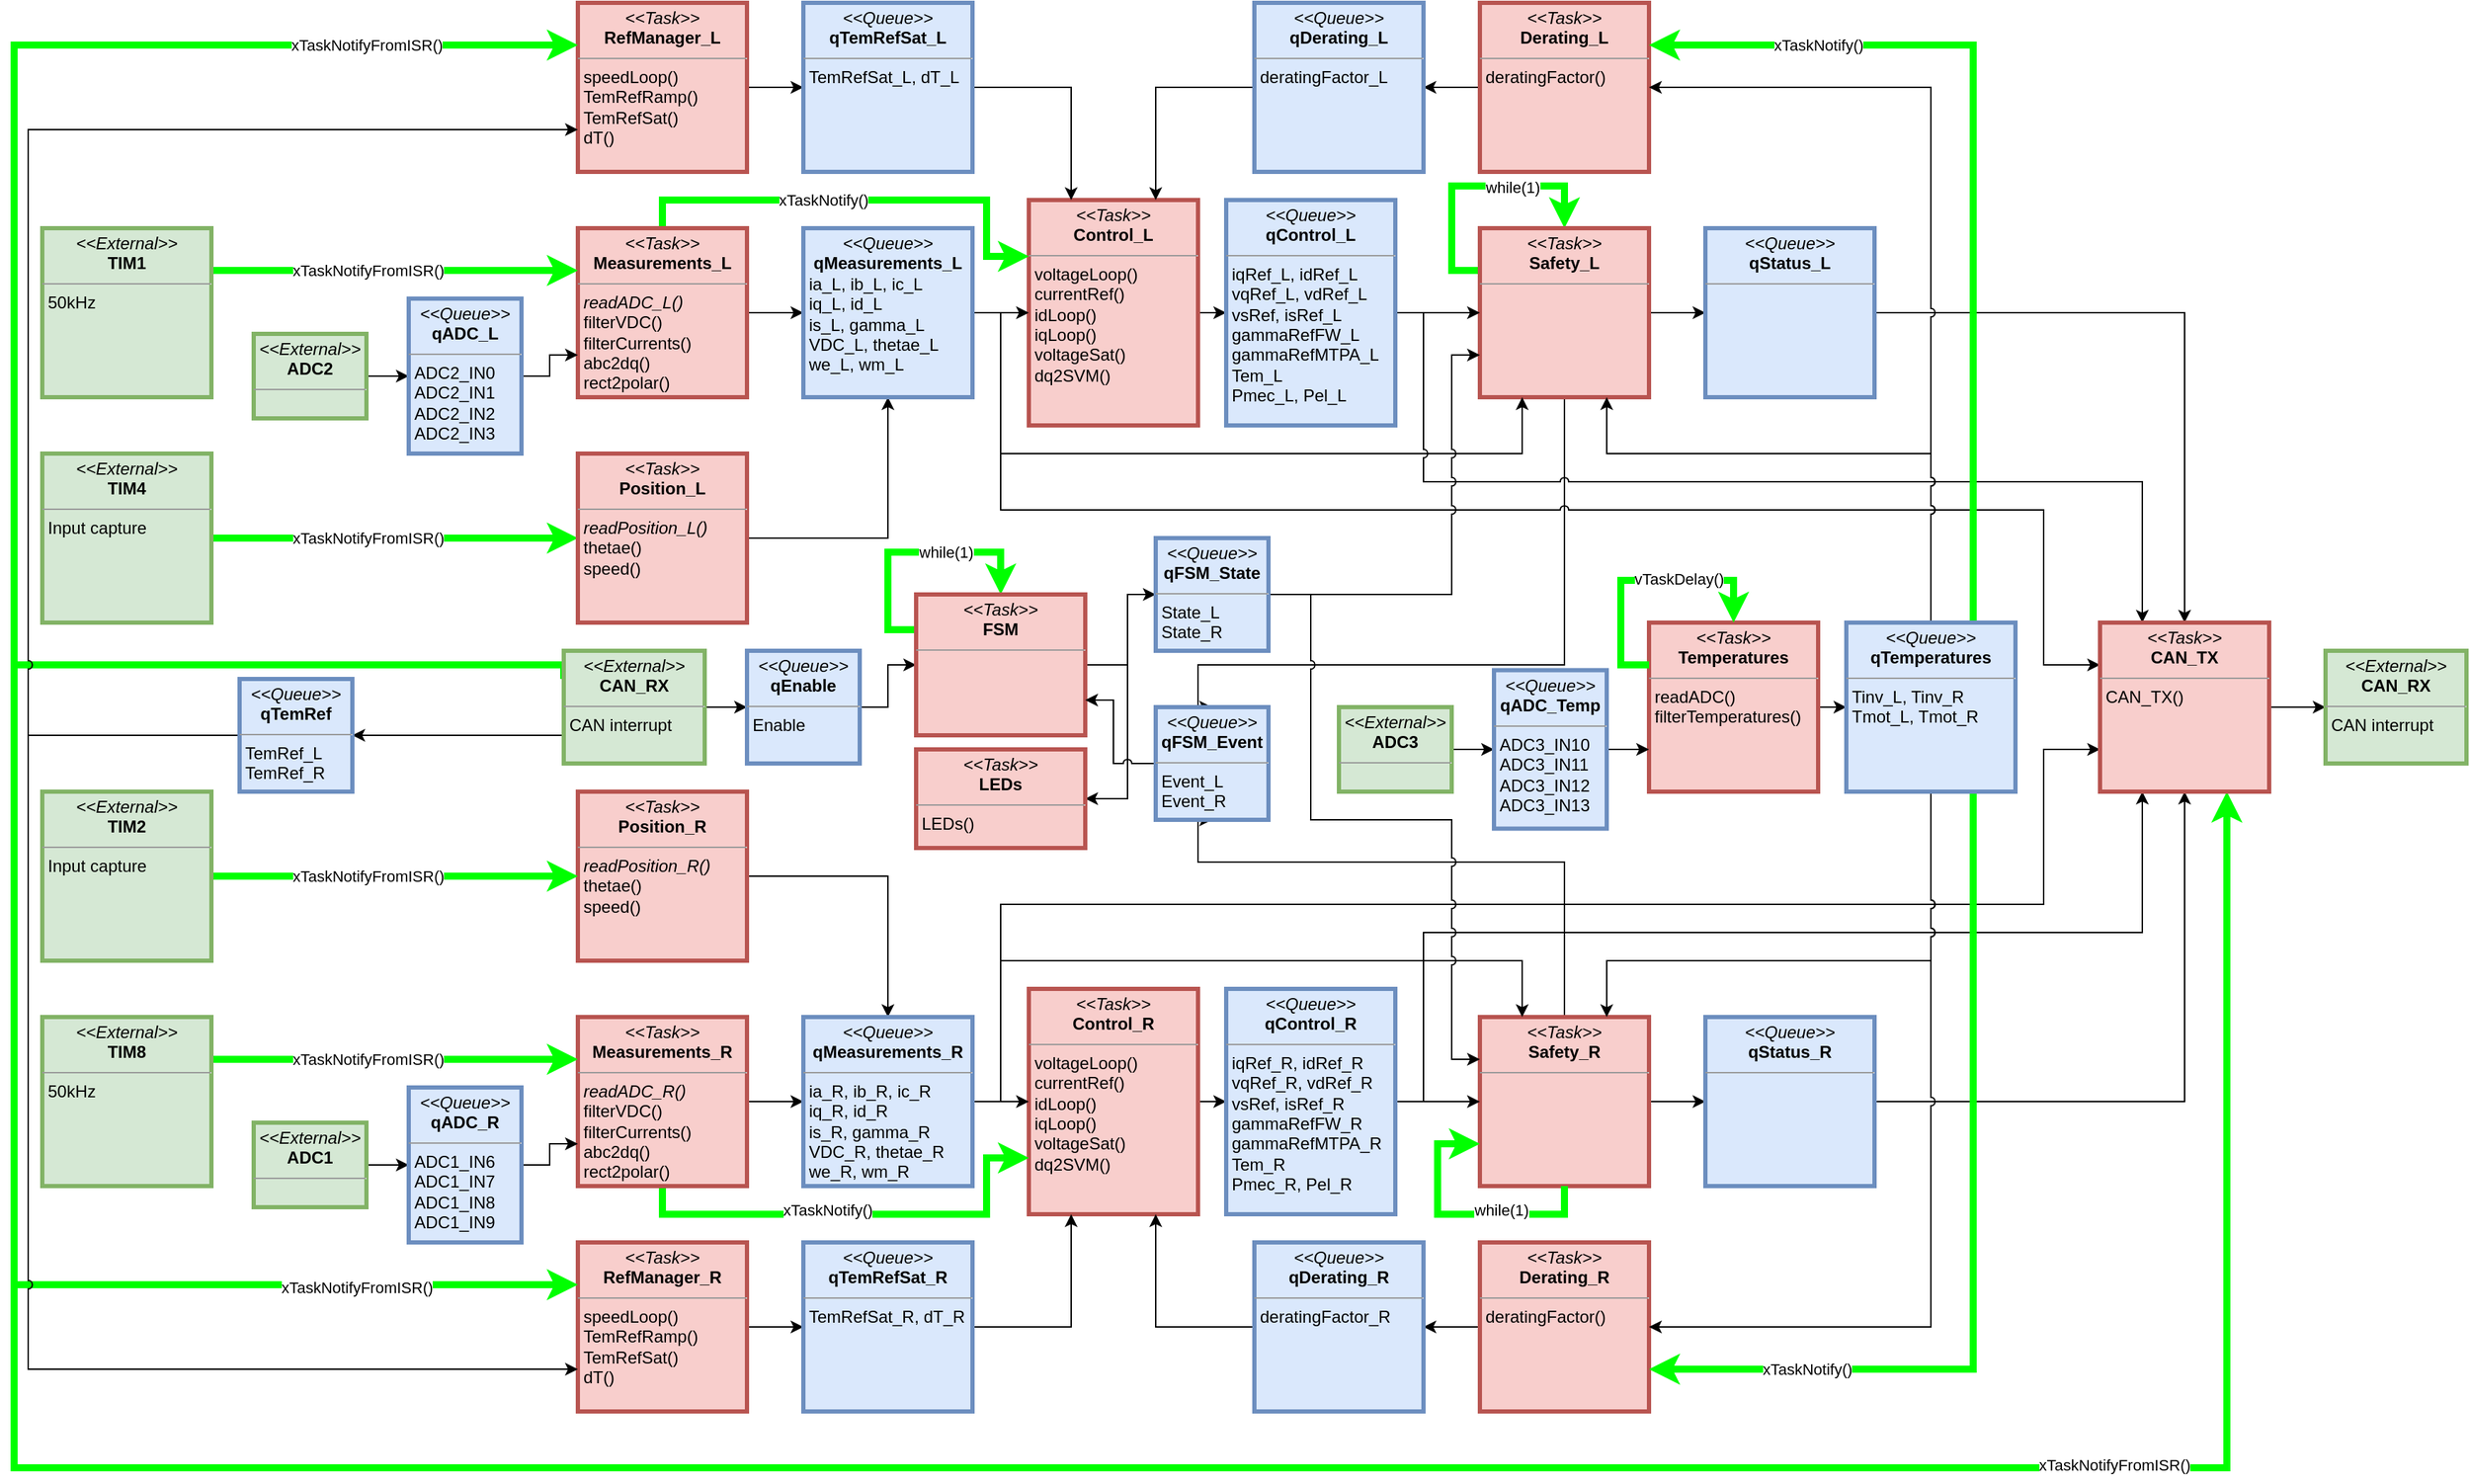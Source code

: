 <mxfile version="23.1.5" type="device">
  <diagram name="Página-1" id="ezASdXojOSA2GUpr3zk-">
    <mxGraphModel dx="2336" dy="931" grid="1" gridSize="10" guides="1" tooltips="1" connect="1" arrows="1" fold="1" page="1" pageScale="1" pageWidth="827" pageHeight="1169" math="0" shadow="0">
      <root>
        <mxCell id="0" />
        <mxCell id="1" parent="0" />
        <mxCell id="mj1a00FP2Du6xyGbZo0E-66" style="edgeStyle=orthogonalEdgeStyle;rounded=0;orthogonalLoop=1;jettySize=auto;html=1;strokeWidth=5;strokeColor=#00FF00;entryX=0;entryY=0.5;entryDx=0;entryDy=0;exitX=1;exitY=0.5;exitDx=0;exitDy=0;jumpStyle=arc;" parent="1" source="mj1a00FP2Du6xyGbZo0E-65" target="mj1a00FP2Du6xyGbZo0E-5" edge="1">
          <mxGeometry relative="1" as="geometry">
            <mxPoint x="-100" y="480" as="sourcePoint" />
            <mxPoint x="30" y="440" as="targetPoint" />
          </mxGeometry>
        </mxCell>
        <mxCell id="mj1a00FP2Du6xyGbZo0E-67" value="xTaskNotifyFromISR()" style="edgeLabel;html=1;align=center;verticalAlign=middle;resizable=0;points=[];" parent="mj1a00FP2Du6xyGbZo0E-66" vertex="1" connectable="0">
          <mxGeometry x="0.026" relative="1" as="geometry">
            <mxPoint x="-23" as="offset" />
          </mxGeometry>
        </mxCell>
        <mxCell id="mj1a00FP2Du6xyGbZo0E-30" style="edgeStyle=orthogonalEdgeStyle;rounded=0;orthogonalLoop=1;jettySize=auto;html=1;entryX=0;entryY=0.5;entryDx=0;entryDy=0;" parent="1" source="mj1a00FP2Du6xyGbZo0E-1" target="mj1a00FP2Du6xyGbZo0E-10" edge="1">
          <mxGeometry relative="1" as="geometry" />
        </mxCell>
        <mxCell id="mj1a00FP2Du6xyGbZo0E-1" value="&lt;p style=&quot;margin:0px;margin-top:4px;text-align:center;&quot;&gt;&lt;i&gt;&amp;lt;&amp;lt;Task&amp;gt;&amp;gt;&lt;/i&gt;&lt;br&gt;&lt;b&gt;Control_&lt;/b&gt;&lt;b style=&quot;background-color: initial;&quot;&gt;L&lt;/b&gt;&lt;/p&gt;&lt;hr size=&quot;1&quot;&gt;&lt;p style=&quot;margin:0px;margin-left:4px;&quot;&gt;voltageLoop()&lt;/p&gt;&lt;p style=&quot;margin:0px;margin-left:4px;&quot;&gt;currentRef()&lt;/p&gt;&lt;p style=&quot;margin:0px;margin-left:4px;&quot;&gt;idLoop()&lt;/p&gt;&lt;p style=&quot;margin:0px;margin-left:4px;&quot;&gt;iqLoop()&lt;/p&gt;&lt;p style=&quot;margin:0px;margin-left:4px;&quot;&gt;voltageSat()&lt;/p&gt;&lt;p style=&quot;margin:0px;margin-left:4px;&quot;&gt;dq2SVM()&lt;/p&gt;&lt;p style=&quot;margin:0px;margin-left:4px;&quot;&gt;&lt;br&gt;&lt;/p&gt;" style="verticalAlign=top;align=left;overflow=fill;fontSize=12;fontFamily=Helvetica;html=1;rounded=0;shadow=0;comic=0;labelBackgroundColor=none;strokeWidth=3;strokeColor=#b85450;fillColor=#f8cecc;" parent="1" vertex="1">
          <mxGeometry x="360" y="220" width="120" height="160" as="geometry" />
        </mxCell>
        <mxCell id="mj1a00FP2Du6xyGbZo0E-27" style="edgeStyle=orthogonalEdgeStyle;rounded=0;orthogonalLoop=1;jettySize=auto;html=1;entryX=0;entryY=0.5;entryDx=0;entryDy=0;jumpStyle=arc;" parent="1" source="mj1a00FP2Du6xyGbZo0E-3" target="mj1a00FP2Du6xyGbZo0E-9" edge="1">
          <mxGeometry relative="1" as="geometry" />
        </mxCell>
        <mxCell id="mj1a00FP2Du6xyGbZo0E-59" style="edgeStyle=orthogonalEdgeStyle;rounded=0;orthogonalLoop=1;jettySize=auto;html=1;entryX=0;entryY=0.25;entryDx=0;entryDy=0;strokeWidth=5;strokeColor=#00FF00;jumpStyle=arc;" parent="1" source="mj1a00FP2Du6xyGbZo0E-3" target="mj1a00FP2Du6xyGbZo0E-1" edge="1">
          <mxGeometry relative="1" as="geometry">
            <Array as="points">
              <mxPoint x="100" y="220" />
              <mxPoint x="330" y="220" />
              <mxPoint x="330" y="260" />
            </Array>
          </mxGeometry>
        </mxCell>
        <mxCell id="mj1a00FP2Du6xyGbZo0E-60" value="xTaskNotify()" style="edgeLabel;html=1;align=center;verticalAlign=middle;resizable=0;points=[];" parent="mj1a00FP2Du6xyGbZo0E-59" vertex="1" connectable="0">
          <mxGeometry x="-0.163" relative="1" as="geometry">
            <mxPoint as="offset" />
          </mxGeometry>
        </mxCell>
        <mxCell id="mj1a00FP2Du6xyGbZo0E-3" value="&lt;p style=&quot;margin:0px;margin-top:4px;text-align:center;&quot;&gt;&lt;i&gt;&amp;lt;&amp;lt;Task&amp;gt;&amp;gt;&lt;/i&gt;&lt;br&gt;&lt;b&gt;Measurements_&lt;/b&gt;&lt;b style=&quot;background-color: initial;&quot;&gt;L&lt;/b&gt;&lt;/p&gt;&lt;hr size=&quot;1&quot;&gt;&lt;p style=&quot;margin:0px;margin-left:4px;&quot;&gt;&lt;i&gt;readADC_L()&lt;/i&gt;&lt;/p&gt;&lt;p style=&quot;margin:0px;margin-left:4px;&quot;&gt;filterVDC()&lt;/p&gt;&lt;p style=&quot;margin:0px;margin-left:4px;&quot;&gt;filterCurrents()&lt;/p&gt;&lt;p style=&quot;margin:0px;margin-left:4px;&quot;&gt;abc2dq()&lt;/p&gt;&lt;p style=&quot;margin:0px;margin-left:4px;&quot;&gt;rect2polar()&lt;/p&gt;" style="verticalAlign=top;align=left;overflow=fill;fontSize=12;fontFamily=Helvetica;html=1;rounded=0;shadow=0;comic=0;labelBackgroundColor=none;strokeWidth=3;strokeColor=#b85450;fillColor=#f8cecc;" parent="1" vertex="1">
          <mxGeometry x="40" y="240" width="120" height="120" as="geometry" />
        </mxCell>
        <mxCell id="mj1a00FP2Du6xyGbZo0E-43" style="edgeStyle=orthogonalEdgeStyle;rounded=0;orthogonalLoop=1;jettySize=auto;html=1;entryX=0;entryY=0.5;entryDx=0;entryDy=0;jumpStyle=arc;" parent="1" source="mj1a00FP2Du6xyGbZo0E-4" target="mj1a00FP2Du6xyGbZo0E-41" edge="1">
          <mxGeometry relative="1" as="geometry" />
        </mxCell>
        <mxCell id="mj1a00FP2Du6xyGbZo0E-140" style="edgeStyle=orthogonalEdgeStyle;rounded=0;orthogonalLoop=1;jettySize=auto;html=1;entryX=0.5;entryY=0;entryDx=0;entryDy=0;exitX=0.5;exitY=1;exitDx=0;exitDy=0;jumpStyle=arc;" parent="1" source="mj1a00FP2Du6xyGbZo0E-4" target="mj1a00FP2Du6xyGbZo0E-137" edge="1">
          <mxGeometry relative="1" as="geometry">
            <Array as="points">
              <mxPoint x="740" y="550" />
              <mxPoint x="480" y="550" />
              <mxPoint x="480" y="580" />
            </Array>
          </mxGeometry>
        </mxCell>
        <mxCell id="mj1a00FP2Du6xyGbZo0E-149" style="edgeStyle=orthogonalEdgeStyle;rounded=0;orthogonalLoop=1;jettySize=auto;html=1;exitX=0;exitY=0.25;exitDx=0;exitDy=0;entryX=0.5;entryY=0;entryDx=0;entryDy=0;strokeWidth=5;strokeColor=#00FF00;" parent="1" source="mj1a00FP2Du6xyGbZo0E-4" target="mj1a00FP2Du6xyGbZo0E-4" edge="1">
          <mxGeometry relative="1" as="geometry">
            <mxPoint x="730" y="230" as="targetPoint" />
            <Array as="points">
              <mxPoint x="660" y="270" />
              <mxPoint x="660" y="210" />
              <mxPoint x="740" y="210" />
            </Array>
          </mxGeometry>
        </mxCell>
        <mxCell id="mj1a00FP2Du6xyGbZo0E-153" value="while(1)" style="edgeLabel;html=1;align=center;verticalAlign=middle;resizable=0;points=[];" parent="mj1a00FP2Du6xyGbZo0E-149" vertex="1" connectable="0">
          <mxGeometry x="0.292" y="-1" relative="1" as="geometry">
            <mxPoint as="offset" />
          </mxGeometry>
        </mxCell>
        <mxCell id="mj1a00FP2Du6xyGbZo0E-4" value="&lt;p style=&quot;margin:0px;margin-top:4px;text-align:center;&quot;&gt;&lt;i&gt;&amp;lt;&amp;lt;Task&amp;gt;&amp;gt;&lt;/i&gt;&lt;br&gt;&lt;b&gt;Safety_L&lt;/b&gt;&lt;/p&gt;&lt;hr size=&quot;1&quot;&gt;&lt;p style=&quot;margin:0px;margin-left:4px;&quot;&gt;&lt;br&gt;&lt;/p&gt;" style="verticalAlign=top;align=left;overflow=fill;fontSize=12;fontFamily=Helvetica;html=1;rounded=0;shadow=0;comic=0;labelBackgroundColor=none;strokeWidth=3;strokeColor=#b85450;fillColor=#f8cecc;" parent="1" vertex="1">
          <mxGeometry x="680" y="240" width="120" height="120" as="geometry" />
        </mxCell>
        <mxCell id="mj1a00FP2Du6xyGbZo0E-29" style="edgeStyle=orthogonalEdgeStyle;rounded=0;orthogonalLoop=1;jettySize=auto;html=1;entryX=0.5;entryY=1;entryDx=0;entryDy=0;jumpStyle=arc;" parent="1" source="mj1a00FP2Du6xyGbZo0E-5" target="mj1a00FP2Du6xyGbZo0E-9" edge="1">
          <mxGeometry relative="1" as="geometry" />
        </mxCell>
        <mxCell id="mj1a00FP2Du6xyGbZo0E-5" value="&lt;p style=&quot;margin:0px;margin-top:4px;text-align:center;&quot;&gt;&lt;i&gt;&amp;lt;&amp;lt;Task&amp;gt;&amp;gt;&lt;/i&gt;&lt;br&gt;&lt;b&gt;Position&lt;/b&gt;&lt;b style=&quot;background-color: initial;&quot;&gt;_&lt;/b&gt;&lt;b style=&quot;background-color: initial;&quot;&gt;L&lt;/b&gt;&lt;/p&gt;&lt;hr size=&quot;1&quot;&gt;&lt;p style=&quot;margin:0px;margin-left:4px;&quot;&gt;&lt;i&gt;readPosition_L()&lt;/i&gt;&lt;/p&gt;&lt;p style=&quot;margin:0px;margin-left:4px;&quot;&gt;thetae()&lt;/p&gt;&lt;p style=&quot;margin:0px;margin-left:4px;&quot;&gt;speed()&lt;/p&gt;" style="verticalAlign=top;align=left;overflow=fill;fontSize=12;fontFamily=Helvetica;html=1;rounded=0;shadow=0;comic=0;labelBackgroundColor=none;strokeWidth=3;strokeColor=#b85450;fillColor=#f8cecc;" parent="1" vertex="1">
          <mxGeometry x="40" y="400" width="120" height="120" as="geometry" />
        </mxCell>
        <mxCell id="mj1a00FP2Du6xyGbZo0E-23" style="edgeStyle=orthogonalEdgeStyle;rounded=0;orthogonalLoop=1;jettySize=auto;html=1;entryX=0;entryY=0.5;entryDx=0;entryDy=0;jumpStyle=arc;" parent="1" source="mj1a00FP2Du6xyGbZo0E-6" target="mj1a00FP2Du6xyGbZo0E-12" edge="1">
          <mxGeometry relative="1" as="geometry" />
        </mxCell>
        <mxCell id="mj1a00FP2Du6xyGbZo0E-6" value="&lt;p style=&quot;margin:0px;margin-top:4px;text-align:center;&quot;&gt;&lt;i&gt;&amp;lt;&amp;lt;Task&amp;gt;&amp;gt;&lt;/i&gt;&lt;br&gt;&lt;b&gt;RefManager_&lt;/b&gt;&lt;b style=&quot;background-color: initial;&quot;&gt;L&lt;/b&gt;&lt;/p&gt;&lt;hr size=&quot;1&quot;&gt;&lt;p style=&quot;margin:0px;margin-left:4px;&quot;&gt;speedLoop()&lt;/p&gt;&lt;p style=&quot;margin:0px;margin-left:4px;&quot;&gt;&lt;span style=&quot;background-color: initial;&quot;&gt;TemRefRamp()&lt;/span&gt;&lt;br&gt;&lt;/p&gt;&lt;p style=&quot;border-color: var(--border-color); margin: 0px 0px 0px 4px;&quot;&gt;TemRefSat()&lt;/p&gt;&lt;p style=&quot;margin:0px;margin-left:4px;&quot;&gt;dT()&lt;/p&gt;" style="verticalAlign=top;align=left;overflow=fill;fontSize=12;fontFamily=Helvetica;html=1;rounded=0;shadow=0;comic=0;labelBackgroundColor=none;strokeWidth=3;strokeColor=#b85450;fillColor=#f8cecc;" parent="1" vertex="1">
          <mxGeometry x="40" y="80" width="120" height="120" as="geometry" />
        </mxCell>
        <mxCell id="mj1a00FP2Du6xyGbZo0E-32" style="edgeStyle=orthogonalEdgeStyle;rounded=0;orthogonalLoop=1;jettySize=auto;html=1;entryX=1;entryY=0.5;entryDx=0;entryDy=0;jumpStyle=arc;" parent="1" source="mj1a00FP2Du6xyGbZo0E-7" target="mj1a00FP2Du6xyGbZo0E-11" edge="1">
          <mxGeometry relative="1" as="geometry" />
        </mxCell>
        <mxCell id="mj1a00FP2Du6xyGbZo0E-7" value="&lt;p style=&quot;margin:0px;margin-top:4px;text-align:center;&quot;&gt;&lt;i&gt;&amp;lt;&amp;lt;Task&amp;gt;&amp;gt;&lt;/i&gt;&lt;br&gt;&lt;b&gt;Derating_&lt;/b&gt;&lt;b style=&quot;background-color: initial;&quot;&gt;L&lt;/b&gt;&lt;/p&gt;&lt;hr size=&quot;1&quot;&gt;&lt;p style=&quot;margin:0px;margin-left:4px;&quot;&gt;deratingFactor()&lt;/p&gt;" style="verticalAlign=top;align=left;overflow=fill;fontSize=12;fontFamily=Helvetica;html=1;rounded=0;shadow=0;comic=0;labelBackgroundColor=none;strokeWidth=3;strokeColor=#b85450;fillColor=#f8cecc;" parent="1" vertex="1">
          <mxGeometry x="680" y="80" width="120" height="120" as="geometry" />
        </mxCell>
        <mxCell id="mj1a00FP2Du6xyGbZo0E-28" style="edgeStyle=orthogonalEdgeStyle;rounded=0;orthogonalLoop=1;jettySize=auto;html=1;entryX=0;entryY=0.5;entryDx=0;entryDy=0;" parent="1" source="mj1a00FP2Du6xyGbZo0E-9" target="mj1a00FP2Du6xyGbZo0E-1" edge="1">
          <mxGeometry relative="1" as="geometry" />
        </mxCell>
        <mxCell id="mj1a00FP2Du6xyGbZo0E-39" style="edgeStyle=orthogonalEdgeStyle;rounded=0;orthogonalLoop=1;jettySize=auto;html=1;entryX=0.25;entryY=1;entryDx=0;entryDy=0;jumpStyle=arc;" parent="1" source="mj1a00FP2Du6xyGbZo0E-9" target="mj1a00FP2Du6xyGbZo0E-4" edge="1">
          <mxGeometry relative="1" as="geometry">
            <Array as="points">
              <mxPoint x="340" y="300" />
              <mxPoint x="340" y="400" />
              <mxPoint x="710" y="400" />
            </Array>
          </mxGeometry>
        </mxCell>
        <mxCell id="mj1a00FP2Du6xyGbZo0E-162" style="edgeStyle=orthogonalEdgeStyle;rounded=0;orthogonalLoop=1;jettySize=auto;html=1;entryX=0;entryY=0.25;entryDx=0;entryDy=0;jumpStyle=arc;" parent="1" source="mj1a00FP2Du6xyGbZo0E-9" target="mj1a00FP2Du6xyGbZo0E-158" edge="1">
          <mxGeometry relative="1" as="geometry">
            <Array as="points">
              <mxPoint x="340" y="300" />
              <mxPoint x="340" y="440" />
              <mxPoint x="1080" y="440" />
              <mxPoint x="1080" y="550" />
            </Array>
          </mxGeometry>
        </mxCell>
        <mxCell id="mj1a00FP2Du6xyGbZo0E-9" value="&lt;p style=&quot;margin:0px;margin-top:4px;text-align:center;&quot;&gt;&lt;i&gt;&amp;lt;&amp;lt;Queue&amp;gt;&amp;gt;&lt;/i&gt;&lt;br&gt;&lt;b&gt;qMeasurements_&lt;/b&gt;&lt;b style=&quot;background-color: initial;&quot;&gt;L&lt;/b&gt;&lt;/p&gt;&lt;p style=&quot;margin:0px;margin-left:4px;&quot;&gt;ia_L, ib_L, ic_L&lt;/p&gt;&lt;p style=&quot;margin:0px;margin-left:4px;&quot;&gt;iq_L, id_L&lt;/p&gt;&lt;p style=&quot;margin:0px;margin-left:4px;&quot;&gt;is_L, gamma_L&lt;/p&gt;&lt;p style=&quot;margin:0px;margin-left:4px;&quot;&gt;VDC_L, thetae_L&lt;/p&gt;&lt;p style=&quot;margin:0px;margin-left:4px;&quot;&gt;we_L, wm_L&lt;/p&gt;" style="verticalAlign=top;align=left;overflow=fill;fontSize=12;fontFamily=Helvetica;html=1;rounded=0;shadow=0;comic=0;labelBackgroundColor=none;strokeWidth=3;strokeColor=#6c8ebf;fillColor=#dae8fc;" parent="1" vertex="1">
          <mxGeometry x="200" y="240" width="120" height="120" as="geometry" />
        </mxCell>
        <mxCell id="mj1a00FP2Du6xyGbZo0E-31" style="edgeStyle=orthogonalEdgeStyle;rounded=0;orthogonalLoop=1;jettySize=auto;html=1;entryX=0;entryY=0.5;entryDx=0;entryDy=0;jumpStyle=arc;" parent="1" source="mj1a00FP2Du6xyGbZo0E-10" target="mj1a00FP2Du6xyGbZo0E-4" edge="1">
          <mxGeometry relative="1" as="geometry" />
        </mxCell>
        <mxCell id="mj1a00FP2Du6xyGbZo0E-161" style="edgeStyle=orthogonalEdgeStyle;rounded=0;orthogonalLoop=1;jettySize=auto;html=1;entryX=0.25;entryY=0;entryDx=0;entryDy=0;jumpStyle=arc;" parent="1" source="mj1a00FP2Du6xyGbZo0E-10" target="mj1a00FP2Du6xyGbZo0E-158" edge="1">
          <mxGeometry relative="1" as="geometry">
            <Array as="points">
              <mxPoint x="640" y="300" />
              <mxPoint x="640" y="420" />
              <mxPoint x="1150" y="420" />
            </Array>
          </mxGeometry>
        </mxCell>
        <mxCell id="mj1a00FP2Du6xyGbZo0E-10" value="&lt;p style=&quot;margin:0px;margin-top:4px;text-align:center;&quot;&gt;&lt;i&gt;&amp;lt;&amp;lt;Queue&amp;gt;&amp;gt;&lt;/i&gt;&lt;br&gt;&lt;b&gt;qControl_&lt;/b&gt;&lt;b style=&quot;background-color: initial;&quot;&gt;L&lt;/b&gt;&lt;/p&gt;&lt;hr size=&quot;1&quot;&gt;&lt;p style=&quot;margin:0px;margin-left:4px;&quot;&gt;iqRef_L, idRef_L&amp;nbsp;&lt;/p&gt;&lt;p style=&quot;margin:0px;margin-left:4px;&quot;&gt;vqRef_L, vdRef_L&lt;/p&gt;&lt;p style=&quot;margin:0px;margin-left:4px;&quot;&gt;vsRef, isRef_L&lt;/p&gt;&lt;p style=&quot;margin:0px;margin-left:4px;&quot;&gt;gammaRefFW_L&lt;/p&gt;&lt;p style=&quot;margin:0px;margin-left:4px;&quot;&gt;gammaRefMTPA_L&lt;/p&gt;&lt;p style=&quot;margin:0px;margin-left:4px;&quot;&gt;&lt;span style=&quot;background-color: initial;&quot;&gt;Tem_L&lt;/span&gt;&lt;/p&gt;&lt;p style=&quot;margin:0px;margin-left:4px;&quot;&gt;&lt;span style=&quot;background-color: initial;&quot;&gt;Pmec_L, Pel_L&lt;/span&gt;&lt;/p&gt;" style="verticalAlign=top;align=left;overflow=fill;fontSize=12;fontFamily=Helvetica;html=1;rounded=0;shadow=0;comic=0;labelBackgroundColor=none;strokeWidth=3;strokeColor=#6c8ebf;fillColor=#dae8fc;" parent="1" vertex="1">
          <mxGeometry x="500" y="220" width="120" height="160" as="geometry" />
        </mxCell>
        <mxCell id="mj1a00FP2Du6xyGbZo0E-25" style="edgeStyle=orthogonalEdgeStyle;rounded=0;orthogonalLoop=1;jettySize=auto;html=1;entryX=0.75;entryY=0;entryDx=0;entryDy=0;jumpStyle=arc;" parent="1" source="mj1a00FP2Du6xyGbZo0E-11" target="mj1a00FP2Du6xyGbZo0E-1" edge="1">
          <mxGeometry relative="1" as="geometry" />
        </mxCell>
        <mxCell id="mj1a00FP2Du6xyGbZo0E-11" value="&lt;p style=&quot;margin:0px;margin-top:4px;text-align:center;&quot;&gt;&lt;i&gt;&amp;lt;&amp;lt;Queue&amp;gt;&amp;gt;&lt;/i&gt;&lt;br&gt;&lt;b&gt;qDerating_&lt;/b&gt;&lt;b style=&quot;background-color: initial;&quot;&gt;L&lt;/b&gt;&lt;/p&gt;&lt;hr size=&quot;1&quot;&gt;&lt;p style=&quot;margin:0px;margin-left:4px;&quot;&gt;deratingFactor_L&lt;/p&gt;" style="verticalAlign=top;align=left;overflow=fill;fontSize=12;fontFamily=Helvetica;html=1;rounded=0;shadow=0;comic=0;labelBackgroundColor=none;strokeWidth=3;strokeColor=#6c8ebf;fillColor=#dae8fc;" parent="1" vertex="1">
          <mxGeometry x="520" y="80" width="120" height="120" as="geometry" />
        </mxCell>
        <mxCell id="mj1a00FP2Du6xyGbZo0E-24" style="edgeStyle=orthogonalEdgeStyle;rounded=0;orthogonalLoop=1;jettySize=auto;html=1;entryX=0.25;entryY=0;entryDx=0;entryDy=0;jumpStyle=arc;" parent="1" source="mj1a00FP2Du6xyGbZo0E-12" target="mj1a00FP2Du6xyGbZo0E-1" edge="1">
          <mxGeometry relative="1" as="geometry" />
        </mxCell>
        <mxCell id="mj1a00FP2Du6xyGbZo0E-12" value="&lt;p style=&quot;margin:0px;margin-top:4px;text-align:center;&quot;&gt;&lt;i&gt;&amp;lt;&amp;lt;Queue&amp;gt;&amp;gt;&lt;/i&gt;&lt;br&gt;&lt;b&gt;qTemRefSat_&lt;/b&gt;&lt;b style=&quot;background-color: initial;&quot;&gt;L&lt;/b&gt;&lt;/p&gt;&lt;hr size=&quot;1&quot;&gt;&lt;p style=&quot;margin:0px;margin-left:4px;&quot;&gt;TemRefSat_L, dT_L&lt;/p&gt;" style="verticalAlign=top;align=left;overflow=fill;fontSize=12;fontFamily=Helvetica;html=1;rounded=0;shadow=0;comic=0;labelBackgroundColor=none;strokeWidth=3;strokeColor=#6c8ebf;fillColor=#dae8fc;" parent="1" vertex="1">
          <mxGeometry x="200" y="80" width="120" height="120" as="geometry" />
        </mxCell>
        <mxCell id="mj1a00FP2Du6xyGbZo0E-37" style="edgeStyle=orthogonalEdgeStyle;rounded=0;orthogonalLoop=1;jettySize=auto;html=1;entryX=0;entryY=0.5;entryDx=0;entryDy=0;" parent="1" source="mj1a00FP2Du6xyGbZo0E-13" target="mj1a00FP2Du6xyGbZo0E-20" edge="1">
          <mxGeometry relative="1" as="geometry" />
        </mxCell>
        <mxCell id="mj1a00FP2Du6xyGbZo0E-13" value="&lt;p style=&quot;margin:0px;margin-top:4px;text-align:center;&quot;&gt;&lt;i&gt;&amp;lt;&amp;lt;Task&amp;gt;&amp;gt;&lt;/i&gt;&lt;br&gt;&lt;b&gt;Control_&lt;/b&gt;&lt;b style=&quot;background-color: initial;&quot;&gt;R&lt;/b&gt;&lt;/p&gt;&lt;hr size=&quot;1&quot;&gt;&lt;p style=&quot;border-color: var(--border-color); margin: 0px 0px 0px 4px;&quot;&gt;voltageLoop()&lt;/p&gt;&lt;p style=&quot;border-color: var(--border-color); margin: 0px 0px 0px 4px;&quot;&gt;currentRef()&lt;/p&gt;&lt;p style=&quot;border-color: var(--border-color); margin: 0px 0px 0px 4px;&quot;&gt;idLoop()&lt;/p&gt;&lt;p style=&quot;border-color: var(--border-color); margin: 0px 0px 0px 4px;&quot;&gt;iqLoop()&lt;/p&gt;&lt;p style=&quot;border-color: var(--border-color); margin: 0px 0px 0px 4px;&quot;&gt;voltageSat()&lt;/p&gt;&lt;p style=&quot;border-color: var(--border-color); margin: 0px 0px 0px 4px;&quot;&gt;dq2SVM()&lt;/p&gt;" style="verticalAlign=top;align=left;overflow=fill;fontSize=12;fontFamily=Helvetica;html=1;rounded=0;shadow=0;comic=0;labelBackgroundColor=none;strokeWidth=3;strokeColor=#b85450;fillColor=#f8cecc;" parent="1" vertex="1">
          <mxGeometry x="360" y="780" width="120" height="160" as="geometry" />
        </mxCell>
        <mxCell id="mj1a00FP2Du6xyGbZo0E-35" style="edgeStyle=orthogonalEdgeStyle;rounded=0;orthogonalLoop=1;jettySize=auto;html=1;entryX=0;entryY=0.5;entryDx=0;entryDy=0;" parent="1" source="mj1a00FP2Du6xyGbZo0E-14" target="mj1a00FP2Du6xyGbZo0E-19" edge="1">
          <mxGeometry relative="1" as="geometry" />
        </mxCell>
        <mxCell id="mj1a00FP2Du6xyGbZo0E-97" style="edgeStyle=orthogonalEdgeStyle;rounded=0;orthogonalLoop=1;jettySize=auto;html=1;entryX=0;entryY=0.75;entryDx=0;entryDy=0;strokeWidth=5;strokeColor=#00FF00;jumpStyle=arc;" parent="1" source="mj1a00FP2Du6xyGbZo0E-14" target="mj1a00FP2Du6xyGbZo0E-13" edge="1">
          <mxGeometry relative="1" as="geometry">
            <Array as="points">
              <mxPoint x="100" y="940" />
              <mxPoint x="330" y="940" />
              <mxPoint x="330" y="900" />
            </Array>
          </mxGeometry>
        </mxCell>
        <mxCell id="mj1a00FP2Du6xyGbZo0E-98" value="xTaskNotify()" style="edgeLabel;html=1;align=center;verticalAlign=middle;resizable=0;points=[];" parent="mj1a00FP2Du6xyGbZo0E-97" vertex="1" connectable="0">
          <mxGeometry x="-0.145" y="3" relative="1" as="geometry">
            <mxPoint as="offset" />
          </mxGeometry>
        </mxCell>
        <mxCell id="mj1a00FP2Du6xyGbZo0E-14" value="&lt;p style=&quot;margin:0px;margin-top:4px;text-align:center;&quot;&gt;&lt;i&gt;&amp;lt;&amp;lt;Task&amp;gt;&amp;gt;&lt;/i&gt;&lt;br&gt;&lt;b&gt;Measurements_&lt;/b&gt;&lt;b style=&quot;background-color: initial;&quot;&gt;R&lt;/b&gt;&lt;/p&gt;&lt;hr size=&quot;1&quot;&gt;&lt;p style=&quot;border-color: var(--border-color); margin: 0px 0px 0px 4px;&quot;&gt;&lt;i style=&quot;border-color: var(--border-color);&quot;&gt;readADC_R()&lt;/i&gt;&lt;/p&gt;&lt;p style=&quot;border-color: var(--border-color); margin: 0px 0px 0px 4px;&quot;&gt;filterVDC()&lt;/p&gt;&lt;p style=&quot;border-color: var(--border-color); margin: 0px 0px 0px 4px;&quot;&gt;filterCurrents()&lt;/p&gt;&lt;p style=&quot;border-color: var(--border-color); margin: 0px 0px 0px 4px;&quot;&gt;abc2dq()&lt;/p&gt;&lt;p style=&quot;border-color: var(--border-color); margin: 0px 0px 0px 4px;&quot;&gt;rect2polar()&lt;/p&gt;" style="verticalAlign=top;align=left;overflow=fill;fontSize=12;fontFamily=Helvetica;html=1;rounded=0;shadow=0;comic=0;labelBackgroundColor=none;strokeWidth=3;strokeColor=#b85450;fillColor=#f8cecc;" parent="1" vertex="1">
          <mxGeometry x="40" y="800" width="120" height="120" as="geometry" />
        </mxCell>
        <mxCell id="mj1a00FP2Du6xyGbZo0E-45" style="edgeStyle=orthogonalEdgeStyle;rounded=0;orthogonalLoop=1;jettySize=auto;html=1;entryX=0;entryY=0.5;entryDx=0;entryDy=0;jumpStyle=arc;" parent="1" source="mj1a00FP2Du6xyGbZo0E-15" target="mj1a00FP2Du6xyGbZo0E-44" edge="1">
          <mxGeometry relative="1" as="geometry" />
        </mxCell>
        <mxCell id="mj1a00FP2Du6xyGbZo0E-141" style="edgeStyle=orthogonalEdgeStyle;rounded=0;orthogonalLoop=1;jettySize=auto;html=1;exitX=0.5;exitY=0;exitDx=0;exitDy=0;entryX=0.5;entryY=1;entryDx=0;entryDy=0;jumpStyle=arc;" parent="1" source="mj1a00FP2Du6xyGbZo0E-15" target="mj1a00FP2Du6xyGbZo0E-137" edge="1">
          <mxGeometry relative="1" as="geometry">
            <Array as="points">
              <mxPoint x="740" y="690" />
              <mxPoint x="480" y="690" />
            </Array>
          </mxGeometry>
        </mxCell>
        <mxCell id="mj1a00FP2Du6xyGbZo0E-15" value="&lt;p style=&quot;margin:0px;margin-top:4px;text-align:center;&quot;&gt;&lt;i&gt;&amp;lt;&amp;lt;Task&amp;gt;&amp;gt;&lt;/i&gt;&lt;br&gt;&lt;b&gt;Safety_R&lt;/b&gt;&lt;/p&gt;&lt;hr size=&quot;1&quot;&gt;&lt;p style=&quot;margin:0px;margin-left:4px;&quot;&gt;&lt;br&gt;&lt;/p&gt;&lt;p style=&quot;margin:0px;margin-left:4px;&quot;&gt;&lt;br&gt;&lt;/p&gt;" style="verticalAlign=top;align=left;overflow=fill;fontSize=12;fontFamily=Helvetica;html=1;rounded=0;shadow=0;comic=0;labelBackgroundColor=none;strokeWidth=3;strokeColor=#b85450;fillColor=#f8cecc;" parent="1" vertex="1">
          <mxGeometry x="680" y="800" width="120" height="120" as="geometry" />
        </mxCell>
        <mxCell id="mj1a00FP2Du6xyGbZo0E-34" style="edgeStyle=orthogonalEdgeStyle;rounded=0;orthogonalLoop=1;jettySize=auto;html=1;entryX=0.5;entryY=0;entryDx=0;entryDy=0;jumpStyle=arc;" parent="1" source="mj1a00FP2Du6xyGbZo0E-16" target="mj1a00FP2Du6xyGbZo0E-19" edge="1">
          <mxGeometry relative="1" as="geometry" />
        </mxCell>
        <mxCell id="mj1a00FP2Du6xyGbZo0E-16" value="&lt;p style=&quot;margin:0px;margin-top:4px;text-align:center;&quot;&gt;&lt;i&gt;&amp;lt;&amp;lt;Task&amp;gt;&amp;gt;&lt;/i&gt;&lt;br&gt;&lt;b&gt;Position&lt;/b&gt;&lt;b style=&quot;background-color: initial;&quot;&gt;_&lt;/b&gt;&lt;b style=&quot;background-color: initial;&quot;&gt;R&lt;/b&gt;&lt;/p&gt;&lt;hr size=&quot;1&quot;&gt;&lt;p style=&quot;border-color: var(--border-color); margin: 0px 0px 0px 4px;&quot;&gt;&lt;i style=&quot;border-color: var(--border-color);&quot;&gt;read&lt;i style=&quot;border-color: var(--border-color);&quot;&gt;Position&lt;/i&gt;_R()&lt;/i&gt;&lt;/p&gt;&lt;p style=&quot;border-color: var(--border-color); margin: 0px 0px 0px 4px;&quot;&gt;thetae()&lt;/p&gt;&lt;p style=&quot;border-color: var(--border-color); margin: 0px 0px 0px 4px;&quot;&gt;speed()&lt;/p&gt;" style="verticalAlign=top;align=left;overflow=fill;fontSize=12;fontFamily=Helvetica;html=1;rounded=0;shadow=0;comic=0;labelBackgroundColor=none;strokeWidth=3;strokeColor=#b85450;fillColor=#f8cecc;" parent="1" vertex="1">
          <mxGeometry x="40" y="640" width="120" height="120" as="geometry" />
        </mxCell>
        <mxCell id="mj1a00FP2Du6xyGbZo0E-50" style="edgeStyle=orthogonalEdgeStyle;rounded=0;orthogonalLoop=1;jettySize=auto;html=1;entryX=0;entryY=0.5;entryDx=0;entryDy=0;jumpStyle=arc;" parent="1" source="mj1a00FP2Du6xyGbZo0E-17" target="mj1a00FP2Du6xyGbZo0E-22" edge="1">
          <mxGeometry relative="1" as="geometry" />
        </mxCell>
        <mxCell id="mj1a00FP2Du6xyGbZo0E-17" value="&lt;p style=&quot;margin:0px;margin-top:4px;text-align:center;&quot;&gt;&lt;i&gt;&amp;lt;&amp;lt;Task&amp;gt;&amp;gt;&lt;/i&gt;&lt;br&gt;&lt;b&gt;RefManager_&lt;/b&gt;&lt;b style=&quot;background-color: initial;&quot;&gt;R&lt;/b&gt;&lt;/p&gt;&lt;hr size=&quot;1&quot;&gt;&lt;p style=&quot;border-color: var(--border-color); margin: 0px 0px 0px 4px;&quot;&gt;speedLoop()&lt;/p&gt;&lt;p style=&quot;border-color: var(--border-color); margin: 0px 0px 0px 4px;&quot;&gt;TemRefRamp()&lt;br style=&quot;border-color: var(--border-color);&quot;&gt;&lt;/p&gt;&lt;p style=&quot;border-color: var(--border-color); margin: 0px 0px 0px 4px;&quot;&gt;TemRefSat()&lt;/p&gt;&lt;p style=&quot;border-color: var(--border-color); margin: 0px 0px 0px 4px;&quot;&gt;dT()&lt;/p&gt;" style="verticalAlign=top;align=left;overflow=fill;fontSize=12;fontFamily=Helvetica;html=1;rounded=0;shadow=0;comic=0;labelBackgroundColor=none;strokeWidth=3;strokeColor=#b85450;fillColor=#f8cecc;" parent="1" vertex="1">
          <mxGeometry x="40" y="960" width="120" height="120" as="geometry" />
        </mxCell>
        <mxCell id="mj1a00FP2Du6xyGbZo0E-47" style="edgeStyle=orthogonalEdgeStyle;rounded=0;orthogonalLoop=1;jettySize=auto;html=1;entryX=1;entryY=0.5;entryDx=0;entryDy=0;" parent="1" source="mj1a00FP2Du6xyGbZo0E-18" target="mj1a00FP2Du6xyGbZo0E-21" edge="1">
          <mxGeometry relative="1" as="geometry" />
        </mxCell>
        <mxCell id="mj1a00FP2Du6xyGbZo0E-18" value="&lt;p style=&quot;margin:0px;margin-top:4px;text-align:center;&quot;&gt;&lt;i&gt;&amp;lt;&amp;lt;Task&amp;gt;&amp;gt;&lt;/i&gt;&lt;br&gt;&lt;b&gt;Derating_&lt;/b&gt;&lt;b style=&quot;background-color: initial;&quot;&gt;R&lt;/b&gt;&lt;/p&gt;&lt;hr size=&quot;1&quot;&gt;&lt;p style=&quot;margin:0px;margin-left:4px;&quot;&gt;deratingFactor()&lt;br&gt;&lt;/p&gt;&lt;p style=&quot;margin:0px;margin-left:4px;&quot;&gt;&lt;br&gt;&lt;/p&gt;" style="verticalAlign=top;align=left;overflow=fill;fontSize=12;fontFamily=Helvetica;html=1;rounded=0;shadow=0;comic=0;labelBackgroundColor=none;strokeWidth=3;strokeColor=#b85450;fillColor=#f8cecc;" parent="1" vertex="1">
          <mxGeometry x="680" y="960" width="120" height="120" as="geometry" />
        </mxCell>
        <mxCell id="mj1a00FP2Du6xyGbZo0E-36" style="edgeStyle=orthogonalEdgeStyle;rounded=0;orthogonalLoop=1;jettySize=auto;html=1;entryX=0;entryY=0.5;entryDx=0;entryDy=0;" parent="1" source="mj1a00FP2Du6xyGbZo0E-19" target="mj1a00FP2Du6xyGbZo0E-13" edge="1">
          <mxGeometry relative="1" as="geometry" />
        </mxCell>
        <mxCell id="mj1a00FP2Du6xyGbZo0E-40" style="edgeStyle=orthogonalEdgeStyle;rounded=0;orthogonalLoop=1;jettySize=auto;html=1;entryX=0.25;entryY=0;entryDx=0;entryDy=0;jumpStyle=arc;" parent="1" source="mj1a00FP2Du6xyGbZo0E-19" target="mj1a00FP2Du6xyGbZo0E-15" edge="1">
          <mxGeometry relative="1" as="geometry">
            <Array as="points">
              <mxPoint x="340" y="860" />
              <mxPoint x="340" y="760" />
              <mxPoint x="710" y="760" />
            </Array>
          </mxGeometry>
        </mxCell>
        <mxCell id="mj1a00FP2Du6xyGbZo0E-164" style="edgeStyle=orthogonalEdgeStyle;rounded=0;orthogonalLoop=1;jettySize=auto;html=1;entryX=0;entryY=0.75;entryDx=0;entryDy=0;" parent="1" source="mj1a00FP2Du6xyGbZo0E-19" target="mj1a00FP2Du6xyGbZo0E-158" edge="1">
          <mxGeometry relative="1" as="geometry">
            <Array as="points">
              <mxPoint x="340" y="860" />
              <mxPoint x="340" y="720" />
              <mxPoint x="1080" y="720" />
              <mxPoint x="1080" y="610" />
            </Array>
          </mxGeometry>
        </mxCell>
        <mxCell id="mj1a00FP2Du6xyGbZo0E-19" value="&lt;p style=&quot;margin:0px;margin-top:4px;text-align:center;&quot;&gt;&lt;i&gt;&amp;lt;&amp;lt;Queue&amp;gt;&amp;gt;&lt;/i&gt;&lt;br&gt;&lt;b&gt;qMeasurements_&lt;/b&gt;&lt;b style=&quot;background-color: initial;&quot;&gt;R&lt;/b&gt;&lt;/p&gt;&lt;hr size=&quot;1&quot;&gt;&lt;p style=&quot;margin:0px;margin-left:4px;&quot;&gt;ia_R, ib_R, ic_R&lt;/p&gt;&lt;p style=&quot;margin:0px;margin-left:4px;&quot;&gt;iq_R, id_R&lt;/p&gt;&lt;p style=&quot;margin:0px;margin-left:4px;&quot;&gt;is_R, gamma_R&lt;/p&gt;&lt;p style=&quot;margin:0px;margin-left:4px;&quot;&gt;VDC_R, thetae_R&lt;/p&gt;&lt;p style=&quot;margin:0px;margin-left:4px;&quot;&gt;we_R, wm_R&lt;/p&gt;&lt;p style=&quot;margin:0px;margin-left:4px;&quot;&gt;&lt;br&gt;&lt;/p&gt;" style="verticalAlign=top;align=left;overflow=fill;fontSize=12;fontFamily=Helvetica;html=1;rounded=0;shadow=0;comic=0;labelBackgroundColor=none;strokeWidth=3;strokeColor=#6c8ebf;fillColor=#dae8fc;" parent="1" vertex="1">
          <mxGeometry x="200" y="800" width="120" height="120" as="geometry" />
        </mxCell>
        <mxCell id="mj1a00FP2Du6xyGbZo0E-38" style="edgeStyle=orthogonalEdgeStyle;rounded=0;orthogonalLoop=1;jettySize=auto;html=1;entryX=0;entryY=0.5;entryDx=0;entryDy=0;jumpStyle=arc;" parent="1" source="mj1a00FP2Du6xyGbZo0E-20" target="mj1a00FP2Du6xyGbZo0E-15" edge="1">
          <mxGeometry relative="1" as="geometry" />
        </mxCell>
        <mxCell id="mj1a00FP2Du6xyGbZo0E-163" style="edgeStyle=orthogonalEdgeStyle;rounded=0;orthogonalLoop=1;jettySize=auto;html=1;entryX=0.25;entryY=1;entryDx=0;entryDy=0;" parent="1" source="mj1a00FP2Du6xyGbZo0E-20" target="mj1a00FP2Du6xyGbZo0E-158" edge="1">
          <mxGeometry relative="1" as="geometry">
            <Array as="points">
              <mxPoint x="640" y="860" />
              <mxPoint x="640" y="740" />
              <mxPoint x="1150" y="740" />
            </Array>
          </mxGeometry>
        </mxCell>
        <mxCell id="mj1a00FP2Du6xyGbZo0E-20" value="&lt;p style=&quot;margin:0px;margin-top:4px;text-align:center;&quot;&gt;&lt;i&gt;&amp;lt;&amp;lt;Queue&amp;gt;&amp;gt;&lt;/i&gt;&lt;br&gt;&lt;b&gt;qControl_&lt;/b&gt;&lt;b style=&quot;background-color: initial;&quot;&gt;R&lt;/b&gt;&lt;/p&gt;&lt;hr size=&quot;1&quot;&gt;&lt;p style=&quot;margin:0px;margin-left:4px;&quot;&gt;iqRef_R, idRef_R&amp;nbsp;&lt;/p&gt;&lt;p style=&quot;margin:0px;margin-left:4px;&quot;&gt;vqRef_R, vdRef_R&lt;/p&gt;&lt;p style=&quot;margin:0px;margin-left:4px;&quot;&gt;vsRef, isRef_R&lt;/p&gt;&lt;p style=&quot;margin:0px;margin-left:4px;&quot;&gt;gammaRefFW_R&lt;/p&gt;&lt;p style=&quot;margin:0px;margin-left:4px;&quot;&gt;gammaRefMTPA_R&lt;/p&gt;&lt;p style=&quot;margin:0px;margin-left:4px;&quot;&gt;Tem_R&lt;/p&gt;&lt;p style=&quot;margin:0px;margin-left:4px;&quot;&gt;Pmec_R, Pel_R&lt;/p&gt;" style="verticalAlign=top;align=left;overflow=fill;fontSize=12;fontFamily=Helvetica;html=1;rounded=0;shadow=0;comic=0;labelBackgroundColor=none;strokeWidth=3;strokeColor=#6c8ebf;fillColor=#dae8fc;" parent="1" vertex="1">
          <mxGeometry x="500" y="780" width="120" height="160" as="geometry" />
        </mxCell>
        <mxCell id="mj1a00FP2Du6xyGbZo0E-48" style="edgeStyle=orthogonalEdgeStyle;rounded=0;orthogonalLoop=1;jettySize=auto;html=1;entryX=0.75;entryY=1;entryDx=0;entryDy=0;jumpStyle=arc;" parent="1" source="mj1a00FP2Du6xyGbZo0E-21" target="mj1a00FP2Du6xyGbZo0E-13" edge="1">
          <mxGeometry relative="1" as="geometry" />
        </mxCell>
        <mxCell id="mj1a00FP2Du6xyGbZo0E-21" value="&lt;p style=&quot;margin:0px;margin-top:4px;text-align:center;&quot;&gt;&lt;i&gt;&amp;lt;&amp;lt;Queue&amp;gt;&amp;gt;&lt;/i&gt;&lt;br&gt;&lt;b&gt;qDerating_&lt;/b&gt;&lt;b style=&quot;background-color: initial;&quot;&gt;R&lt;/b&gt;&lt;/p&gt;&lt;hr size=&quot;1&quot;&gt;&lt;p style=&quot;margin:0px;margin-left:4px;&quot;&gt;deratingFactor_R&lt;br&gt;&lt;/p&gt;" style="verticalAlign=top;align=left;overflow=fill;fontSize=12;fontFamily=Helvetica;html=1;rounded=0;shadow=0;comic=0;labelBackgroundColor=none;strokeWidth=3;strokeColor=#6c8ebf;fillColor=#dae8fc;" parent="1" vertex="1">
          <mxGeometry x="520" y="960" width="120" height="120" as="geometry" />
        </mxCell>
        <mxCell id="mj1a00FP2Du6xyGbZo0E-49" style="edgeStyle=orthogonalEdgeStyle;rounded=0;orthogonalLoop=1;jettySize=auto;html=1;entryX=0.25;entryY=1;entryDx=0;entryDy=0;jumpStyle=arc;" parent="1" source="mj1a00FP2Du6xyGbZo0E-22" target="mj1a00FP2Du6xyGbZo0E-13" edge="1">
          <mxGeometry relative="1" as="geometry" />
        </mxCell>
        <mxCell id="mj1a00FP2Du6xyGbZo0E-22" value="&lt;p style=&quot;margin:0px;margin-top:4px;text-align:center;&quot;&gt;&lt;i&gt;&amp;lt;&amp;lt;Queue&amp;gt;&amp;gt;&lt;/i&gt;&lt;br&gt;&lt;b&gt;qTemRefSat_&lt;/b&gt;&lt;b style=&quot;background-color: initial;&quot;&gt;R&lt;/b&gt;&lt;/p&gt;&lt;hr size=&quot;1&quot;&gt;&lt;p style=&quot;margin:0px;margin-left:4px;&quot;&gt;TemRefSat_R, dT_R&lt;/p&gt;" style="verticalAlign=top;align=left;overflow=fill;fontSize=12;fontFamily=Helvetica;html=1;rounded=0;shadow=0;comic=0;labelBackgroundColor=none;strokeWidth=3;strokeColor=#6c8ebf;fillColor=#dae8fc;" parent="1" vertex="1">
          <mxGeometry x="200" y="960" width="120" height="120" as="geometry" />
        </mxCell>
        <mxCell id="mj1a00FP2Du6xyGbZo0E-156" style="edgeStyle=orthogonalEdgeStyle;rounded=0;orthogonalLoop=1;jettySize=auto;html=1;entryX=0.5;entryY=0;entryDx=0;entryDy=0;jumpStyle=arc;" parent="1" source="mj1a00FP2Du6xyGbZo0E-41" target="mj1a00FP2Du6xyGbZo0E-158" edge="1">
          <mxGeometry relative="1" as="geometry">
            <mxPoint x="1200" y="520" as="targetPoint" />
          </mxGeometry>
        </mxCell>
        <mxCell id="mj1a00FP2Du6xyGbZo0E-41" value="&lt;p style=&quot;margin:0px;margin-top:4px;text-align:center;&quot;&gt;&lt;i&gt;&amp;lt;&amp;lt;Queue&amp;gt;&amp;gt;&lt;/i&gt;&lt;br&gt;&lt;b&gt;qStatus_&lt;/b&gt;&lt;b style=&quot;background-color: initial;&quot;&gt;L&lt;/b&gt;&lt;/p&gt;&lt;hr size=&quot;1&quot;&gt;&lt;p style=&quot;margin:0px;margin-left:4px;&quot;&gt;&lt;br&gt;&lt;/p&gt;" style="verticalAlign=top;align=left;overflow=fill;fontSize=12;fontFamily=Helvetica;html=1;rounded=0;shadow=0;comic=0;labelBackgroundColor=none;strokeWidth=3;strokeColor=#6c8ebf;fillColor=#dae8fc;" parent="1" vertex="1">
          <mxGeometry x="840" y="240" width="120" height="120" as="geometry" />
        </mxCell>
        <mxCell id="mj1a00FP2Du6xyGbZo0E-157" style="edgeStyle=orthogonalEdgeStyle;rounded=0;orthogonalLoop=1;jettySize=auto;html=1;entryX=0.5;entryY=1;entryDx=0;entryDy=0;jumpStyle=arc;" parent="1" source="mj1a00FP2Du6xyGbZo0E-44" target="mj1a00FP2Du6xyGbZo0E-158" edge="1">
          <mxGeometry relative="1" as="geometry">
            <mxPoint x="1200" y="640" as="targetPoint" />
          </mxGeometry>
        </mxCell>
        <mxCell id="mj1a00FP2Du6xyGbZo0E-44" value="&lt;p style=&quot;margin:0px;margin-top:4px;text-align:center;&quot;&gt;&lt;i&gt;&amp;lt;&amp;lt;Queue&amp;gt;&amp;gt;&lt;/i&gt;&lt;br&gt;&lt;b&gt;qStatus_R&lt;/b&gt;&lt;/p&gt;&lt;hr size=&quot;1&quot;&gt;&lt;p style=&quot;margin:0px;margin-left:4px;&quot;&gt;&lt;br&gt;&lt;/p&gt;&lt;p style=&quot;margin:0px;margin-left:4px;&quot;&gt;&lt;br&gt;&lt;/p&gt;" style="verticalAlign=top;align=left;overflow=fill;fontSize=12;fontFamily=Helvetica;html=1;rounded=0;shadow=0;comic=0;labelBackgroundColor=none;strokeWidth=3;strokeColor=#6c8ebf;fillColor=#dae8fc;" parent="1" vertex="1">
          <mxGeometry x="840" y="800" width="120" height="120" as="geometry" />
        </mxCell>
        <mxCell id="mj1a00FP2Du6xyGbZo0E-54" style="edgeStyle=orthogonalEdgeStyle;rounded=0;orthogonalLoop=1;jettySize=auto;html=1;entryX=0;entryY=0.5;entryDx=0;entryDy=0;" parent="1" source="mj1a00FP2Du6xyGbZo0E-52" target="mj1a00FP2Du6xyGbZo0E-53" edge="1">
          <mxGeometry relative="1" as="geometry" />
        </mxCell>
        <mxCell id="mj1a00FP2Du6xyGbZo0E-52" value="&lt;p style=&quot;margin:0px;margin-top:4px;text-align:center;&quot;&gt;&lt;i&gt;&amp;lt;&amp;lt;Task&amp;gt;&amp;gt;&lt;/i&gt;&lt;br&gt;&lt;b&gt;Temperatures&lt;/b&gt;&lt;/p&gt;&lt;hr size=&quot;1&quot;&gt;&lt;p style=&quot;border-color: var(--border-color); margin: 0px 0px 0px 4px;&quot;&gt;readADC()&lt;/p&gt;&lt;div&gt;&lt;p style=&quot;border-color: var(--border-color); margin: 0px 0px 0px 4px;&quot;&gt;filterTemperatures()&lt;/p&gt;&lt;/div&gt;&lt;div&gt;&lt;br&gt;&lt;/div&gt;" style="verticalAlign=top;align=left;overflow=fill;fontSize=12;fontFamily=Helvetica;html=1;rounded=0;shadow=0;comic=0;labelBackgroundColor=none;strokeWidth=3;strokeColor=#b85450;fillColor=#f8cecc;" parent="1" vertex="1">
          <mxGeometry x="800" y="520" width="120" height="120" as="geometry" />
        </mxCell>
        <mxCell id="mj1a00FP2Du6xyGbZo0E-55" style="edgeStyle=orthogonalEdgeStyle;rounded=0;orthogonalLoop=1;jettySize=auto;html=1;entryX=0.75;entryY=1;entryDx=0;entryDy=0;jumpStyle=arc;" parent="1" source="mj1a00FP2Du6xyGbZo0E-53" target="mj1a00FP2Du6xyGbZo0E-4" edge="1">
          <mxGeometry relative="1" as="geometry">
            <Array as="points">
              <mxPoint x="1000" y="400" />
              <mxPoint x="770" y="400" />
            </Array>
          </mxGeometry>
        </mxCell>
        <mxCell id="mj1a00FP2Du6xyGbZo0E-56" style="edgeStyle=orthogonalEdgeStyle;rounded=0;orthogonalLoop=1;jettySize=auto;html=1;entryX=0.75;entryY=0;entryDx=0;entryDy=0;jumpStyle=arc;" parent="1" source="mj1a00FP2Du6xyGbZo0E-53" target="mj1a00FP2Du6xyGbZo0E-15" edge="1">
          <mxGeometry relative="1" as="geometry">
            <Array as="points">
              <mxPoint x="1000" y="760" />
              <mxPoint x="770" y="760" />
            </Array>
          </mxGeometry>
        </mxCell>
        <mxCell id="mj1a00FP2Du6xyGbZo0E-73" style="edgeStyle=orthogonalEdgeStyle;rounded=0;orthogonalLoop=1;jettySize=auto;html=1;entryX=1;entryY=0.5;entryDx=0;entryDy=0;jumpStyle=arc;" parent="1" source="mj1a00FP2Du6xyGbZo0E-53" target="mj1a00FP2Du6xyGbZo0E-7" edge="1">
          <mxGeometry relative="1" as="geometry">
            <Array as="points">
              <mxPoint x="1000" y="140" />
            </Array>
          </mxGeometry>
        </mxCell>
        <mxCell id="mj1a00FP2Du6xyGbZo0E-74" style="edgeStyle=orthogonalEdgeStyle;rounded=0;orthogonalLoop=1;jettySize=auto;html=1;entryX=1;entryY=0.5;entryDx=0;entryDy=0;jumpStyle=arc;" parent="1" source="mj1a00FP2Du6xyGbZo0E-53" target="mj1a00FP2Du6xyGbZo0E-18" edge="1">
          <mxGeometry relative="1" as="geometry">
            <Array as="points">
              <mxPoint x="1000" y="1020" />
            </Array>
          </mxGeometry>
        </mxCell>
        <mxCell id="Qu-kICh-btU63BKfISR2-1" style="edgeStyle=orthogonalEdgeStyle;rounded=0;orthogonalLoop=1;jettySize=auto;html=1;entryX=1;entryY=0.25;entryDx=0;entryDy=0;strokeWidth=5;strokeColor=#00FF00;" edge="1" parent="1" source="mj1a00FP2Du6xyGbZo0E-53" target="mj1a00FP2Du6xyGbZo0E-7">
          <mxGeometry relative="1" as="geometry">
            <Array as="points">
              <mxPoint x="1030" y="110" />
            </Array>
          </mxGeometry>
        </mxCell>
        <mxCell id="Qu-kICh-btU63BKfISR2-3" value="xTaskNotify()" style="edgeLabel;html=1;align=center;verticalAlign=middle;resizable=0;points=[];" vertex="1" connectable="0" parent="Qu-kICh-btU63BKfISR2-1">
          <mxGeometry x="0.625" y="3" relative="1" as="geometry">
            <mxPoint y="-3" as="offset" />
          </mxGeometry>
        </mxCell>
        <mxCell id="Qu-kICh-btU63BKfISR2-4" style="edgeStyle=orthogonalEdgeStyle;rounded=0;orthogonalLoop=1;jettySize=auto;html=1;entryX=1;entryY=0.75;entryDx=0;entryDy=0;strokeWidth=5;strokeColor=#00FF00;" edge="1" parent="1" source="mj1a00FP2Du6xyGbZo0E-53" target="mj1a00FP2Du6xyGbZo0E-18">
          <mxGeometry relative="1" as="geometry">
            <Array as="points">
              <mxPoint x="1030" y="1050" />
            </Array>
          </mxGeometry>
        </mxCell>
        <mxCell id="Qu-kICh-btU63BKfISR2-5" value="xTaskNotify()" style="edgeLabel;html=1;align=center;verticalAlign=middle;resizable=0;points=[];" vertex="1" connectable="0" parent="Qu-kICh-btU63BKfISR2-4">
          <mxGeometry x="0.65" y="-3" relative="1" as="geometry">
            <mxPoint y="3" as="offset" />
          </mxGeometry>
        </mxCell>
        <mxCell id="mj1a00FP2Du6xyGbZo0E-53" value="&lt;p style=&quot;margin:0px;margin-top:4px;text-align:center;&quot;&gt;&lt;i&gt;&amp;lt;&amp;lt;Queue&amp;gt;&amp;gt;&lt;/i&gt;&lt;br&gt;&lt;b style=&quot;border-color: var(--border-color);&quot;&gt;qTemperatures&lt;/b&gt;&lt;br&gt;&lt;/p&gt;&lt;hr size=&quot;1&quot;&gt;&lt;p style=&quot;margin:0px;margin-left:4px;&quot;&gt;Tinv_L, Tinv_R&lt;/p&gt;&lt;p style=&quot;margin:0px;margin-left:4px;&quot;&gt;Tmot_L, Tmot_R&lt;/p&gt;" style="verticalAlign=top;align=left;overflow=fill;fontSize=12;fontFamily=Helvetica;html=1;rounded=0;shadow=0;comic=0;labelBackgroundColor=none;strokeWidth=3;strokeColor=#6c8ebf;fillColor=#dae8fc;" parent="1" vertex="1">
          <mxGeometry x="940" y="520" width="120" height="120" as="geometry" />
        </mxCell>
        <mxCell id="mj1a00FP2Du6xyGbZo0E-63" style="edgeStyle=orthogonalEdgeStyle;rounded=0;orthogonalLoop=1;jettySize=auto;html=1;entryX=0;entryY=0.25;entryDx=0;entryDy=0;strokeWidth=5;strokeColor=#00FF00;exitX=1;exitY=0.25;exitDx=0;exitDy=0;" parent="1" source="mj1a00FP2Du6xyGbZo0E-62" target="mj1a00FP2Du6xyGbZo0E-3" edge="1">
          <mxGeometry relative="1" as="geometry">
            <mxPoint x="-100" y="320" as="sourcePoint" />
          </mxGeometry>
        </mxCell>
        <mxCell id="mj1a00FP2Du6xyGbZo0E-64" value="xTaskNotifyFromISR()" style="edgeLabel;html=1;align=center;verticalAlign=middle;resizable=0;points=[];" parent="mj1a00FP2Du6xyGbZo0E-63" vertex="1" connectable="0">
          <mxGeometry x="0.026" relative="1" as="geometry">
            <mxPoint x="-23" as="offset" />
          </mxGeometry>
        </mxCell>
        <mxCell id="mj1a00FP2Du6xyGbZo0E-62" value="&lt;p style=&quot;margin:0px;margin-top:4px;text-align:center;&quot;&gt;&lt;i&gt;&amp;lt;&amp;lt;External&amp;gt;&amp;gt;&lt;/i&gt;&lt;br&gt;&lt;b&gt;TIM1&lt;/b&gt;&lt;/p&gt;&lt;hr size=&quot;1&quot;&gt;&lt;p style=&quot;margin:0px;margin-left:4px;&quot;&gt;50kHz&lt;/p&gt;" style="verticalAlign=top;align=left;overflow=fill;fontSize=12;fontFamily=Helvetica;html=1;rounded=0;shadow=0;comic=0;labelBackgroundColor=none;strokeWidth=3;strokeColor=#82b366;fillColor=#d5e8d4;" parent="1" vertex="1">
          <mxGeometry x="-340" y="240" width="120" height="120" as="geometry" />
        </mxCell>
        <mxCell id="mj1a00FP2Du6xyGbZo0E-65" value="&lt;p style=&quot;margin:0px;margin-top:4px;text-align:center;&quot;&gt;&lt;i&gt;&amp;lt;&amp;lt;External&amp;gt;&amp;gt;&lt;/i&gt;&lt;br&gt;&lt;b style=&quot;border-color: var(--border-color);&quot;&gt;TIM4&lt;/b&gt;&lt;br&gt;&lt;/p&gt;&lt;hr size=&quot;1&quot;&gt;&lt;p style=&quot;margin:0px;margin-left:4px;&quot;&gt;Input capture&lt;/p&gt;" style="verticalAlign=top;align=left;overflow=fill;fontSize=12;fontFamily=Helvetica;html=1;rounded=0;shadow=0;comic=0;labelBackgroundColor=none;strokeWidth=3;strokeColor=#82b366;fillColor=#d5e8d4;" parent="1" vertex="1">
          <mxGeometry x="-340" y="400" width="120" height="120" as="geometry" />
        </mxCell>
        <mxCell id="mj1a00FP2Du6xyGbZo0E-69" style="edgeStyle=orthogonalEdgeStyle;rounded=0;orthogonalLoop=1;jettySize=auto;html=1;entryX=0.5;entryY=0;entryDx=0;entryDy=0;exitX=0;exitY=0.25;exitDx=0;exitDy=0;strokeWidth=5;strokeColor=#00FF00;" parent="1" source="mj1a00FP2Du6xyGbZo0E-52" target="mj1a00FP2Du6xyGbZo0E-52" edge="1">
          <mxGeometry relative="1" as="geometry">
            <Array as="points">
              <mxPoint x="780" y="550" />
              <mxPoint x="780" y="490" />
              <mxPoint x="860" y="490" />
            </Array>
          </mxGeometry>
        </mxCell>
        <mxCell id="mj1a00FP2Du6xyGbZo0E-70" value="vTaskDelay()" style="edgeLabel;html=1;align=center;verticalAlign=middle;resizable=0;points=[];" parent="mj1a00FP2Du6xyGbZo0E-69" vertex="1" connectable="0">
          <mxGeometry x="-0.028" y="1" relative="1" as="geometry">
            <mxPoint x="28" as="offset" />
          </mxGeometry>
        </mxCell>
        <mxCell id="mj1a00FP2Du6xyGbZo0E-78" style="edgeStyle=orthogonalEdgeStyle;rounded=0;orthogonalLoop=1;jettySize=auto;html=1;strokeWidth=5;strokeColor=#00FF00;entryX=0;entryY=0.25;entryDx=0;entryDy=0;exitX=0;exitY=0.25;exitDx=0;exitDy=0;jumpStyle=arc;" parent="1" source="mj1a00FP2Du6xyGbZo0E-77" target="mj1a00FP2Du6xyGbZo0E-6" edge="1">
          <mxGeometry relative="1" as="geometry">
            <mxPoint x="140" y="580" as="sourcePoint" />
            <mxPoint y="80" as="targetPoint" />
            <Array as="points">
              <mxPoint x="30" y="550" />
              <mxPoint x="-360" y="550" />
              <mxPoint x="-360" y="110" />
            </Array>
          </mxGeometry>
        </mxCell>
        <mxCell id="mj1a00FP2Du6xyGbZo0E-80" value="xTaskNotifyFromISR()" style="edgeLabel;html=1;align=center;verticalAlign=middle;resizable=0;points=[];" parent="mj1a00FP2Du6xyGbZo0E-78" vertex="1" connectable="0">
          <mxGeometry x="0.762" y="-3" relative="1" as="geometry">
            <mxPoint x="-3" y="-3" as="offset" />
          </mxGeometry>
        </mxCell>
        <mxCell id="mj1a00FP2Du6xyGbZo0E-79" style="edgeStyle=orthogonalEdgeStyle;rounded=0;orthogonalLoop=1;jettySize=auto;html=1;strokeWidth=5;strokeColor=#00FF00;exitX=0;exitY=0.25;exitDx=0;exitDy=0;entryX=0;entryY=0.25;entryDx=0;entryDy=0;jumpStyle=arc;" parent="1" source="mj1a00FP2Du6xyGbZo0E-77" target="mj1a00FP2Du6xyGbZo0E-17" edge="1">
          <mxGeometry relative="1" as="geometry">
            <mxPoint x="170" y="550" as="sourcePoint" />
            <mxPoint x="20" y="980" as="targetPoint" />
            <Array as="points">
              <mxPoint x="30" y="550" />
              <mxPoint x="-360" y="550" />
              <mxPoint x="-360" y="990" />
            </Array>
          </mxGeometry>
        </mxCell>
        <mxCell id="mj1a00FP2Du6xyGbZo0E-81" value="xTaskNotifyFromISR()" style="edgeLabel;html=1;align=center;verticalAlign=middle;resizable=0;points=[];" parent="mj1a00FP2Du6xyGbZo0E-79" vertex="1" connectable="0">
          <mxGeometry x="0.747" y="-2" relative="1" as="geometry">
            <mxPoint as="offset" />
          </mxGeometry>
        </mxCell>
        <mxCell id="mj1a00FP2Du6xyGbZo0E-133" style="edgeStyle=orthogonalEdgeStyle;rounded=0;orthogonalLoop=1;jettySize=auto;html=1;entryX=1;entryY=0.5;entryDx=0;entryDy=0;exitX=0;exitY=0.75;exitDx=0;exitDy=0;jumpStyle=arc;" parent="1" source="mj1a00FP2Du6xyGbZo0E-77" target="mj1a00FP2Du6xyGbZo0E-90" edge="1">
          <mxGeometry relative="1" as="geometry">
            <Array as="points">
              <mxPoint x="-20" y="600" />
            </Array>
          </mxGeometry>
        </mxCell>
        <mxCell id="mj1a00FP2Du6xyGbZo0E-134" style="edgeStyle=orthogonalEdgeStyle;rounded=0;orthogonalLoop=1;jettySize=auto;html=1;entryX=0;entryY=0.5;entryDx=0;entryDy=0;" parent="1" source="mj1a00FP2Du6xyGbZo0E-77" target="mj1a00FP2Du6xyGbZo0E-135" edge="1">
          <mxGeometry relative="1" as="geometry">
            <mxPoint x="160" y="581" as="targetPoint" />
          </mxGeometry>
        </mxCell>
        <mxCell id="mj1a00FP2Du6xyGbZo0E-169" style="edgeStyle=orthogonalEdgeStyle;rounded=0;orthogonalLoop=1;jettySize=auto;html=1;entryX=0.75;entryY=1;entryDx=0;entryDy=0;strokeWidth=5;strokeColor=#00FF00;" parent="1" source="mj1a00FP2Du6xyGbZo0E-77" target="mj1a00FP2Du6xyGbZo0E-158" edge="1">
          <mxGeometry relative="1" as="geometry">
            <Array as="points">
              <mxPoint x="-360" y="550" />
              <mxPoint x="-360" y="1120" />
              <mxPoint x="1210" y="1120" />
            </Array>
          </mxGeometry>
        </mxCell>
        <mxCell id="mj1a00FP2Du6xyGbZo0E-170" value="xTaskNotifyFromISR()" style="edgeLabel;html=1;align=center;verticalAlign=middle;resizable=0;points=[];" parent="mj1a00FP2Du6xyGbZo0E-169" vertex="1" connectable="0">
          <mxGeometry x="0.574" y="2" relative="1" as="geometry">
            <mxPoint x="81" as="offset" />
          </mxGeometry>
        </mxCell>
        <mxCell id="mj1a00FP2Du6xyGbZo0E-77" value="&lt;p style=&quot;margin:0px;margin-top:4px;text-align:center;&quot;&gt;&lt;i&gt;&amp;lt;&amp;lt;External&amp;gt;&amp;gt;&lt;/i&gt;&lt;br&gt;&lt;b&gt;CAN_RX&lt;/b&gt;&lt;/p&gt;&lt;hr size=&quot;1&quot;&gt;&lt;p style=&quot;margin:0px;margin-left:4px;&quot;&gt;CAN interrupt&lt;/p&gt;" style="verticalAlign=top;align=left;overflow=fill;fontSize=12;fontFamily=Helvetica;html=1;rounded=0;shadow=0;comic=0;labelBackgroundColor=none;strokeWidth=3;strokeColor=#82b366;fillColor=#d5e8d4;" parent="1" vertex="1">
          <mxGeometry x="30" y="540" width="100" height="80" as="geometry" />
        </mxCell>
        <mxCell id="mj1a00FP2Du6xyGbZo0E-89" style="edgeStyle=orthogonalEdgeStyle;rounded=0;orthogonalLoop=1;jettySize=auto;html=1;entryX=0;entryY=0.5;entryDx=0;entryDy=0;jumpStyle=arc;" parent="1" source="mj1a00FP2Du6xyGbZo0E-82" target="mj1a00FP2Du6xyGbZo0E-83" edge="1">
          <mxGeometry relative="1" as="geometry" />
        </mxCell>
        <mxCell id="mj1a00FP2Du6xyGbZo0E-82" value="&lt;p style=&quot;margin:0px;margin-top:4px;text-align:center;&quot;&gt;&lt;i&gt;&amp;lt;&amp;lt;External&amp;gt;&amp;gt;&lt;/i&gt;&lt;br&gt;&lt;b&gt;ADC2&lt;/b&gt;&lt;/p&gt;&lt;hr size=&quot;1&quot;&gt;&lt;p style=&quot;margin:0px;margin-left:4px;&quot;&gt;&lt;br&gt;&lt;/p&gt;" style="verticalAlign=top;align=left;overflow=fill;fontSize=12;fontFamily=Helvetica;html=1;rounded=0;shadow=0;comic=0;labelBackgroundColor=none;strokeWidth=3;strokeColor=#82b366;fillColor=#d5e8d4;" parent="1" vertex="1">
          <mxGeometry x="-190" y="315" width="80" height="60" as="geometry" />
        </mxCell>
        <mxCell id="mj1a00FP2Du6xyGbZo0E-88" style="edgeStyle=orthogonalEdgeStyle;rounded=0;orthogonalLoop=1;jettySize=auto;html=1;entryX=0;entryY=0.75;entryDx=0;entryDy=0;jumpStyle=arc;" parent="1" source="mj1a00FP2Du6xyGbZo0E-83" target="mj1a00FP2Du6xyGbZo0E-3" edge="1">
          <mxGeometry relative="1" as="geometry" />
        </mxCell>
        <mxCell id="mj1a00FP2Du6xyGbZo0E-83" value="&lt;p style=&quot;margin:0px;margin-top:4px;text-align:center;&quot;&gt;&lt;i&gt;&amp;lt;&amp;lt;Queue&amp;gt;&amp;gt;&lt;/i&gt;&lt;br&gt;&lt;b&gt;qADC_&lt;/b&gt;&lt;b style=&quot;background-color: initial;&quot;&gt;L&lt;/b&gt;&lt;/p&gt;&lt;hr size=&quot;1&quot;&gt;&lt;p style=&quot;border-color: var(--border-color); margin: 0px 0px 0px 4px;&quot;&gt;ADC2_IN0&lt;/p&gt;&lt;p style=&quot;margin:0px;margin-left:4px;&quot;&gt;ADC2_IN1&lt;/p&gt;&lt;p style=&quot;border-color: var(--border-color); margin: 0px 0px 0px 4px;&quot;&gt;ADC2_IN2&lt;/p&gt;&lt;p style=&quot;border-color: var(--border-color); margin: 0px 0px 0px 4px;&quot;&gt;ADC2_IN3&lt;/p&gt;" style="verticalAlign=top;align=left;overflow=fill;fontSize=12;fontFamily=Helvetica;html=1;rounded=0;shadow=0;comic=0;labelBackgroundColor=none;strokeWidth=3;strokeColor=#6c8ebf;fillColor=#dae8fc;" parent="1" vertex="1">
          <mxGeometry x="-80" y="290" width="80" height="110" as="geometry" />
        </mxCell>
        <mxCell id="mj1a00FP2Du6xyGbZo0E-92" style="edgeStyle=orthogonalEdgeStyle;rounded=0;orthogonalLoop=1;jettySize=auto;html=1;entryX=0;entryY=0.75;entryDx=0;entryDy=0;jumpStyle=arc;" parent="1" source="mj1a00FP2Du6xyGbZo0E-90" target="mj1a00FP2Du6xyGbZo0E-6" edge="1">
          <mxGeometry relative="1" as="geometry">
            <Array as="points">
              <mxPoint x="-350" y="600" />
              <mxPoint x="-350" y="170" />
            </Array>
          </mxGeometry>
        </mxCell>
        <mxCell id="mj1a00FP2Du6xyGbZo0E-93" style="edgeStyle=orthogonalEdgeStyle;rounded=0;orthogonalLoop=1;jettySize=auto;html=1;entryX=0;entryY=0.75;entryDx=0;entryDy=0;jumpStyle=arc;" parent="1" source="mj1a00FP2Du6xyGbZo0E-90" target="mj1a00FP2Du6xyGbZo0E-17" edge="1">
          <mxGeometry relative="1" as="geometry">
            <Array as="points">
              <mxPoint x="-350" y="600" />
              <mxPoint x="-350" y="1050" />
            </Array>
          </mxGeometry>
        </mxCell>
        <mxCell id="mj1a00FP2Du6xyGbZo0E-90" value="&lt;p style=&quot;margin:0px;margin-top:4px;text-align:center;&quot;&gt;&lt;i&gt;&amp;lt;&amp;lt;Queue&amp;gt;&amp;gt;&lt;/i&gt;&lt;br&gt;&lt;b&gt;qTemRef&lt;/b&gt;&lt;/p&gt;&lt;hr size=&quot;1&quot;&gt;&lt;p style=&quot;border-color: var(--border-color); margin: 0px 0px 0px 4px;&quot;&gt;TemRef_L&lt;/p&gt;&lt;p style=&quot;border-color: var(--border-color); margin: 0px 0px 0px 4px;&quot;&gt;TemRef_R&lt;/p&gt;" style="verticalAlign=top;align=left;overflow=fill;fontSize=12;fontFamily=Helvetica;html=1;rounded=0;shadow=0;comic=0;labelBackgroundColor=none;strokeWidth=3;strokeColor=#6c8ebf;fillColor=#dae8fc;" parent="1" vertex="1">
          <mxGeometry x="-200" y="560" width="80" height="80" as="geometry" />
        </mxCell>
        <mxCell id="mj1a00FP2Du6xyGbZo0E-119" style="edgeStyle=orthogonalEdgeStyle;rounded=0;orthogonalLoop=1;jettySize=auto;html=1;strokeWidth=5;strokeColor=#00FF00;entryX=0;entryY=0.5;entryDx=0;entryDy=0;exitX=1;exitY=0.5;exitDx=0;exitDy=0;jumpStyle=arc;" parent="1" source="mj1a00FP2Du6xyGbZo0E-124" target="mj1a00FP2Du6xyGbZo0E-16" edge="1">
          <mxGeometry relative="1" as="geometry">
            <mxPoint x="-660" y="900" as="sourcePoint" />
            <mxPoint x="-520" y="880" as="targetPoint" />
          </mxGeometry>
        </mxCell>
        <mxCell id="mj1a00FP2Du6xyGbZo0E-120" value="xTaskNotifyFromISR()" style="edgeLabel;html=1;align=center;verticalAlign=middle;resizable=0;points=[];" parent="mj1a00FP2Du6xyGbZo0E-119" vertex="1" connectable="0">
          <mxGeometry x="0.026" relative="1" as="geometry">
            <mxPoint x="-23" as="offset" />
          </mxGeometry>
        </mxCell>
        <mxCell id="mj1a00FP2Du6xyGbZo0E-121" style="edgeStyle=orthogonalEdgeStyle;rounded=0;orthogonalLoop=1;jettySize=auto;html=1;entryX=0;entryY=0.25;entryDx=0;entryDy=0;strokeWidth=5;strokeColor=#00FF00;exitX=1;exitY=0.25;exitDx=0;exitDy=0;" parent="1" source="mj1a00FP2Du6xyGbZo0E-123" target="mj1a00FP2Du6xyGbZo0E-14" edge="1">
          <mxGeometry relative="1" as="geometry">
            <mxPoint x="-580" y="880" as="sourcePoint" />
            <mxPoint x="-440" y="830" as="targetPoint" />
          </mxGeometry>
        </mxCell>
        <mxCell id="mj1a00FP2Du6xyGbZo0E-122" value="xTaskNotifyFromISR()" style="edgeLabel;html=1;align=center;verticalAlign=middle;resizable=0;points=[];" parent="mj1a00FP2Du6xyGbZo0E-121" vertex="1" connectable="0">
          <mxGeometry x="0.026" relative="1" as="geometry">
            <mxPoint x="-23" as="offset" />
          </mxGeometry>
        </mxCell>
        <mxCell id="mj1a00FP2Du6xyGbZo0E-123" value="&lt;p style=&quot;margin:0px;margin-top:4px;text-align:center;&quot;&gt;&lt;i&gt;&amp;lt;&amp;lt;External&amp;gt;&amp;gt;&lt;/i&gt;&lt;br&gt;&lt;b&gt;TIM8&lt;/b&gt;&lt;/p&gt;&lt;hr size=&quot;1&quot;&gt;&lt;p style=&quot;margin:0px;margin-left:4px;&quot;&gt;50kHz&lt;/p&gt;" style="verticalAlign=top;align=left;overflow=fill;fontSize=12;fontFamily=Helvetica;html=1;rounded=0;shadow=0;comic=0;labelBackgroundColor=none;strokeWidth=3;strokeColor=#82b366;fillColor=#d5e8d4;" parent="1" vertex="1">
          <mxGeometry x="-340" y="800" width="120" height="120" as="geometry" />
        </mxCell>
        <mxCell id="mj1a00FP2Du6xyGbZo0E-124" value="&lt;p style=&quot;margin:0px;margin-top:4px;text-align:center;&quot;&gt;&lt;i&gt;&amp;lt;&amp;lt;External&amp;gt;&amp;gt;&lt;/i&gt;&lt;br&gt;&lt;b style=&quot;border-color: var(--border-color);&quot;&gt;TIM2&lt;/b&gt;&lt;br&gt;&lt;/p&gt;&lt;hr size=&quot;1&quot;&gt;&lt;p style=&quot;margin:0px;margin-left:4px;&quot;&gt;Input capture&lt;/p&gt;" style="verticalAlign=top;align=left;overflow=fill;fontSize=12;fontFamily=Helvetica;html=1;rounded=0;shadow=0;comic=0;labelBackgroundColor=none;strokeWidth=3;strokeColor=#82b366;fillColor=#d5e8d4;" parent="1" vertex="1">
          <mxGeometry x="-340" y="640" width="120" height="120" as="geometry" />
        </mxCell>
        <mxCell id="mj1a00FP2Du6xyGbZo0E-125" style="edgeStyle=orthogonalEdgeStyle;rounded=0;orthogonalLoop=1;jettySize=auto;html=1;entryX=0;entryY=0.5;entryDx=0;entryDy=0;jumpStyle=arc;" parent="1" source="mj1a00FP2Du6xyGbZo0E-126" target="mj1a00FP2Du6xyGbZo0E-128" edge="1">
          <mxGeometry relative="1" as="geometry" />
        </mxCell>
        <mxCell id="mj1a00FP2Du6xyGbZo0E-126" value="&lt;p style=&quot;margin:0px;margin-top:4px;text-align:center;&quot;&gt;&lt;i&gt;&amp;lt;&amp;lt;External&amp;gt;&amp;gt;&lt;/i&gt;&lt;br&gt;&lt;b&gt;ADC1&lt;/b&gt;&lt;/p&gt;&lt;hr size=&quot;1&quot;&gt;&lt;p style=&quot;margin:0px;margin-left:4px;&quot;&gt;&lt;br&gt;&lt;/p&gt;" style="verticalAlign=top;align=left;overflow=fill;fontSize=12;fontFamily=Helvetica;html=1;rounded=0;shadow=0;comic=0;labelBackgroundColor=none;strokeWidth=3;strokeColor=#82b366;fillColor=#d5e8d4;" parent="1" vertex="1">
          <mxGeometry x="-190" y="875" width="80" height="60" as="geometry" />
        </mxCell>
        <mxCell id="mj1a00FP2Du6xyGbZo0E-127" style="edgeStyle=orthogonalEdgeStyle;rounded=0;orthogonalLoop=1;jettySize=auto;html=1;entryX=0;entryY=0.75;entryDx=0;entryDy=0;jumpStyle=arc;" parent="1" source="mj1a00FP2Du6xyGbZo0E-128" target="mj1a00FP2Du6xyGbZo0E-14" edge="1">
          <mxGeometry relative="1" as="geometry">
            <mxPoint x="-440" y="890" as="targetPoint" />
          </mxGeometry>
        </mxCell>
        <mxCell id="mj1a00FP2Du6xyGbZo0E-128" value="&lt;p style=&quot;margin:0px;margin-top:4px;text-align:center;&quot;&gt;&lt;i&gt;&amp;lt;&amp;lt;Queue&amp;gt;&amp;gt;&lt;/i&gt;&lt;br&gt;&lt;b&gt;qADC_R&lt;/b&gt;&lt;/p&gt;&lt;hr size=&quot;1&quot;&gt;&lt;p style=&quot;border-color: var(--border-color); margin: 0px 0px 0px 4px;&quot;&gt;ADC1_IN6&lt;/p&gt;&lt;p style=&quot;margin:0px;margin-left:4px;&quot;&gt;ADC1_IN7&lt;/p&gt;&lt;p style=&quot;border-color: var(--border-color); margin: 0px 0px 0px 4px;&quot;&gt;ADC1_IN8&lt;/p&gt;&lt;p style=&quot;border-color: var(--border-color); margin: 0px 0px 0px 4px;&quot;&gt;ADC1_IN9&lt;/p&gt;" style="verticalAlign=top;align=left;overflow=fill;fontSize=12;fontFamily=Helvetica;html=1;rounded=0;shadow=0;comic=0;labelBackgroundColor=none;strokeWidth=3;strokeColor=#6c8ebf;fillColor=#dae8fc;" parent="1" vertex="1">
          <mxGeometry x="-80" y="850" width="80" height="110" as="geometry" />
        </mxCell>
        <mxCell id="mj1a00FP2Du6xyGbZo0E-155" style="edgeStyle=orthogonalEdgeStyle;rounded=0;orthogonalLoop=1;jettySize=auto;html=1;entryX=0;entryY=0.5;entryDx=0;entryDy=0;" parent="1" source="mj1a00FP2Du6xyGbZo0E-129" target="mj1a00FP2Du6xyGbZo0E-130" edge="1">
          <mxGeometry relative="1" as="geometry" />
        </mxCell>
        <mxCell id="mj1a00FP2Du6xyGbZo0E-129" value="&lt;p style=&quot;margin:0px;margin-top:4px;text-align:center;&quot;&gt;&lt;i&gt;&amp;lt;&amp;lt;External&amp;gt;&amp;gt;&lt;/i&gt;&lt;br&gt;&lt;b&gt;ADC3&lt;/b&gt;&lt;/p&gt;&lt;hr size=&quot;1&quot;&gt;&lt;p style=&quot;margin:0px;margin-left:4px;&quot;&gt;&lt;br&gt;&lt;/p&gt;" style="verticalAlign=top;align=left;overflow=fill;fontSize=12;fontFamily=Helvetica;html=1;rounded=0;shadow=0;comic=0;labelBackgroundColor=none;strokeWidth=3;strokeColor=#82b366;fillColor=#d5e8d4;" parent="1" vertex="1">
          <mxGeometry x="580" y="580" width="80" height="60" as="geometry" />
        </mxCell>
        <mxCell id="mj1a00FP2Du6xyGbZo0E-131" style="edgeStyle=orthogonalEdgeStyle;rounded=0;orthogonalLoop=1;jettySize=auto;html=1;entryX=0;entryY=0.75;entryDx=0;entryDy=0;exitX=1;exitY=0.5;exitDx=0;exitDy=0;" parent="1" source="mj1a00FP2Du6xyGbZo0E-130" target="mj1a00FP2Du6xyGbZo0E-52" edge="1">
          <mxGeometry relative="1" as="geometry">
            <mxPoint x="790" y="630" as="sourcePoint" />
            <Array as="points">
              <mxPoint x="780" y="610" />
              <mxPoint x="780" y="610" />
            </Array>
          </mxGeometry>
        </mxCell>
        <mxCell id="mj1a00FP2Du6xyGbZo0E-130" value="&lt;p style=&quot;margin:0px;margin-top:4px;text-align:center;&quot;&gt;&lt;i&gt;&amp;lt;&amp;lt;Queue&amp;gt;&amp;gt;&lt;/i&gt;&lt;br&gt;&lt;b&gt;qADC_&lt;/b&gt;&lt;b style=&quot;background-color: initial;&quot;&gt;Temp&lt;/b&gt;&lt;/p&gt;&lt;hr size=&quot;1&quot;&gt;&lt;p style=&quot;border-color: var(--border-color); margin: 0px 0px 0px 4px;&quot;&gt;ADC3_IN10&lt;/p&gt;&lt;p style=&quot;margin:0px;margin-left:4px;&quot;&gt;ADC3_IN11&lt;/p&gt;&lt;p style=&quot;border-color: var(--border-color); margin: 0px 0px 0px 4px;&quot;&gt;ADC3_IN12&lt;/p&gt;&lt;p style=&quot;border-color: var(--border-color); margin: 0px 0px 0px 4px;&quot;&gt;ADC3_IN13&lt;/p&gt;" style="verticalAlign=top;align=left;overflow=fill;fontSize=12;fontFamily=Helvetica;html=1;rounded=0;shadow=0;comic=0;labelBackgroundColor=none;strokeWidth=3;strokeColor=#6c8ebf;fillColor=#dae8fc;" parent="1" vertex="1">
          <mxGeometry x="690" y="553.75" width="80" height="112.5" as="geometry" />
        </mxCell>
        <mxCell id="Qu-kICh-btU63BKfISR2-6" style="edgeStyle=orthogonalEdgeStyle;rounded=0;orthogonalLoop=1;jettySize=auto;html=1;entryX=0;entryY=0.5;entryDx=0;entryDy=0;" edge="1" parent="1" source="mj1a00FP2Du6xyGbZo0E-135" target="mj1a00FP2Du6xyGbZo0E-136">
          <mxGeometry relative="1" as="geometry" />
        </mxCell>
        <mxCell id="mj1a00FP2Du6xyGbZo0E-135" value="&lt;p style=&quot;margin:0px;margin-top:4px;text-align:center;&quot;&gt;&lt;i&gt;&amp;lt;&amp;lt;Queue&amp;gt;&amp;gt;&lt;/i&gt;&lt;br&gt;&lt;b&gt;qEnable&lt;/b&gt;&lt;/p&gt;&lt;hr size=&quot;1&quot;&gt;&lt;p style=&quot;border-color: var(--border-color); margin: 0px 0px 0px 4px;&quot;&gt;Enable&lt;/p&gt;" style="verticalAlign=top;align=left;overflow=fill;fontSize=12;fontFamily=Helvetica;html=1;rounded=0;shadow=0;comic=0;labelBackgroundColor=none;strokeWidth=3;strokeColor=#6c8ebf;fillColor=#dae8fc;" parent="1" vertex="1">
          <mxGeometry x="160" y="540" width="80" height="80" as="geometry" />
        </mxCell>
        <mxCell id="mj1a00FP2Du6xyGbZo0E-144" style="edgeStyle=orthogonalEdgeStyle;rounded=0;orthogonalLoop=1;jettySize=auto;html=1;entryX=0;entryY=0.5;entryDx=0;entryDy=0;jumpStyle=arc;" parent="1" source="mj1a00FP2Du6xyGbZo0E-136" target="mj1a00FP2Du6xyGbZo0E-142" edge="1">
          <mxGeometry relative="1" as="geometry">
            <Array as="points">
              <mxPoint x="430" y="550" />
              <mxPoint x="430" y="500" />
            </Array>
          </mxGeometry>
        </mxCell>
        <mxCell id="mj1a00FP2Du6xyGbZo0E-148" style="edgeStyle=orthogonalEdgeStyle;rounded=0;orthogonalLoop=1;jettySize=auto;html=1;entryX=0.5;entryY=0;entryDx=0;entryDy=0;strokeColor=#00FF00;strokeWidth=5;exitX=0;exitY=0.25;exitDx=0;exitDy=0;" parent="1" source="mj1a00FP2Du6xyGbZo0E-136" target="mj1a00FP2Du6xyGbZo0E-136" edge="1">
          <mxGeometry relative="1" as="geometry">
            <mxPoint x="340" y="490" as="targetPoint" />
            <Array as="points">
              <mxPoint x="260" y="525" />
              <mxPoint x="260" y="470" />
              <mxPoint x="340" y="470" />
            </Array>
          </mxGeometry>
        </mxCell>
        <mxCell id="mj1a00FP2Du6xyGbZo0E-152" value="while(1)" style="edgeLabel;html=1;align=center;verticalAlign=middle;resizable=0;points=[];" parent="mj1a00FP2Du6xyGbZo0E-148" vertex="1" connectable="0">
          <mxGeometry x="0.25" relative="1" as="geometry">
            <mxPoint as="offset" />
          </mxGeometry>
        </mxCell>
        <mxCell id="mj1a00FP2Du6xyGbZo0E-168" style="edgeStyle=orthogonalEdgeStyle;rounded=0;orthogonalLoop=1;jettySize=auto;html=1;entryX=1;entryY=0.5;entryDx=0;entryDy=0;" parent="1" source="mj1a00FP2Du6xyGbZo0E-136" target="mj1a00FP2Du6xyGbZo0E-166" edge="1">
          <mxGeometry relative="1" as="geometry">
            <Array as="points">
              <mxPoint x="430" y="550" />
              <mxPoint x="430" y="645" />
            </Array>
          </mxGeometry>
        </mxCell>
        <mxCell id="mj1a00FP2Du6xyGbZo0E-136" value="&lt;p style=&quot;margin:0px;margin-top:4px;text-align:center;&quot;&gt;&lt;i&gt;&amp;lt;&amp;lt;Task&amp;gt;&amp;gt;&lt;/i&gt;&lt;br&gt;&lt;b&gt;FSM&lt;/b&gt;&lt;/p&gt;&lt;hr size=&quot;1&quot;&gt;&lt;p style=&quot;margin:0px;margin-left:4px;&quot;&gt;&lt;br&gt;&lt;/p&gt;" style="verticalAlign=top;align=left;overflow=fill;fontSize=12;fontFamily=Helvetica;html=1;rounded=0;shadow=0;comic=0;labelBackgroundColor=none;strokeWidth=3;strokeColor=#b85450;fillColor=#f8cecc;" parent="1" vertex="1">
          <mxGeometry x="280" y="500" width="120" height="100" as="geometry" />
        </mxCell>
        <mxCell id="mj1a00FP2Du6xyGbZo0E-139" style="edgeStyle=orthogonalEdgeStyle;rounded=0;orthogonalLoop=1;jettySize=auto;html=1;entryX=1;entryY=0.75;entryDx=0;entryDy=0;jumpStyle=arc;" parent="1" source="mj1a00FP2Du6xyGbZo0E-137" target="mj1a00FP2Du6xyGbZo0E-136" edge="1">
          <mxGeometry relative="1" as="geometry">
            <Array as="points">
              <mxPoint x="420" y="620" />
              <mxPoint x="420" y="575" />
            </Array>
          </mxGeometry>
        </mxCell>
        <mxCell id="mj1a00FP2Du6xyGbZo0E-137" value="&lt;p style=&quot;margin:0px;margin-top:4px;text-align:center;&quot;&gt;&lt;i&gt;&amp;lt;&amp;lt;Queue&amp;gt;&amp;gt;&lt;/i&gt;&lt;br&gt;&lt;b&gt;qFSM_Event&lt;/b&gt;&lt;/p&gt;&lt;hr size=&quot;1&quot;&gt;&lt;p style=&quot;border-color: var(--border-color); margin: 0px 0px 0px 4px;&quot;&gt;Event_L&lt;/p&gt;&lt;p style=&quot;border-color: var(--border-color); margin: 0px 0px 0px 4px;&quot;&gt;Event_R&lt;/p&gt;" style="verticalAlign=top;align=left;overflow=fill;fontSize=12;fontFamily=Helvetica;html=1;rounded=0;shadow=0;comic=0;labelBackgroundColor=none;strokeWidth=3;strokeColor=#6c8ebf;fillColor=#dae8fc;" parent="1" vertex="1">
          <mxGeometry x="450" y="580" width="80" height="80" as="geometry" />
        </mxCell>
        <mxCell id="mj1a00FP2Du6xyGbZo0E-145" style="edgeStyle=orthogonalEdgeStyle;rounded=0;orthogonalLoop=1;jettySize=auto;html=1;entryX=0;entryY=0.75;entryDx=0;entryDy=0;jumpStyle=arc;" parent="1" source="mj1a00FP2Du6xyGbZo0E-142" target="mj1a00FP2Du6xyGbZo0E-4" edge="1">
          <mxGeometry relative="1" as="geometry">
            <Array as="points">
              <mxPoint x="660" y="500" />
              <mxPoint x="660" y="330" />
            </Array>
          </mxGeometry>
        </mxCell>
        <mxCell id="mj1a00FP2Du6xyGbZo0E-146" style="edgeStyle=orthogonalEdgeStyle;rounded=0;orthogonalLoop=1;jettySize=auto;html=1;entryX=0;entryY=0.25;entryDx=0;entryDy=0;jumpStyle=arc;" parent="1" source="mj1a00FP2Du6xyGbZo0E-142" target="mj1a00FP2Du6xyGbZo0E-15" edge="1">
          <mxGeometry relative="1" as="geometry">
            <Array as="points">
              <mxPoint x="560" y="500" />
              <mxPoint x="560" y="660" />
              <mxPoint x="660" y="660" />
              <mxPoint x="660" y="830" />
            </Array>
          </mxGeometry>
        </mxCell>
        <mxCell id="mj1a00FP2Du6xyGbZo0E-142" value="&lt;p style=&quot;margin:0px;margin-top:4px;text-align:center;&quot;&gt;&lt;i&gt;&amp;lt;&amp;lt;Queue&amp;gt;&amp;gt;&lt;/i&gt;&lt;br&gt;&lt;b&gt;qFSM_State&lt;/b&gt;&lt;/p&gt;&lt;hr size=&quot;1&quot;&gt;&lt;p style=&quot;border-color: var(--border-color); margin: 0px 0px 0px 4px;&quot;&gt;State_L&lt;/p&gt;&lt;p style=&quot;border-color: var(--border-color); margin: 0px 0px 0px 4px;&quot;&gt;State_R&lt;/p&gt;" style="verticalAlign=top;align=left;overflow=fill;fontSize=12;fontFamily=Helvetica;html=1;rounded=0;shadow=0;comic=0;labelBackgroundColor=none;strokeWidth=3;strokeColor=#6c8ebf;fillColor=#dae8fc;" parent="1" vertex="1">
          <mxGeometry x="450" y="460" width="80" height="80" as="geometry" />
        </mxCell>
        <mxCell id="mj1a00FP2Du6xyGbZo0E-151" style="edgeStyle=orthogonalEdgeStyle;rounded=0;orthogonalLoop=1;jettySize=auto;html=1;entryX=0;entryY=0.75;entryDx=0;entryDy=0;strokeWidth=5;strokeColor=#00FF00;" parent="1" source="mj1a00FP2Du6xyGbZo0E-15" target="mj1a00FP2Du6xyGbZo0E-15" edge="1">
          <mxGeometry relative="1" as="geometry">
            <Array as="points">
              <mxPoint x="740" y="940" />
              <mxPoint x="650" y="940" />
              <mxPoint x="650" y="890" />
            </Array>
          </mxGeometry>
        </mxCell>
        <mxCell id="mj1a00FP2Du6xyGbZo0E-154" value="while(1)" style="edgeLabel;html=1;align=center;verticalAlign=middle;resizable=0;points=[];" parent="mj1a00FP2Du6xyGbZo0E-151" vertex="1" connectable="0">
          <mxGeometry x="-0.315" y="-3" relative="1" as="geometry">
            <mxPoint as="offset" />
          </mxGeometry>
        </mxCell>
        <mxCell id="mj1a00FP2Du6xyGbZo0E-165" style="edgeStyle=orthogonalEdgeStyle;rounded=0;orthogonalLoop=1;jettySize=auto;html=1;entryX=0;entryY=0.5;entryDx=0;entryDy=0;" parent="1" source="mj1a00FP2Du6xyGbZo0E-158" target="mj1a00FP2Du6xyGbZo0E-159" edge="1">
          <mxGeometry relative="1" as="geometry" />
        </mxCell>
        <mxCell id="mj1a00FP2Du6xyGbZo0E-158" value="&lt;p style=&quot;margin:0px;margin-top:4px;text-align:center;&quot;&gt;&lt;i&gt;&amp;lt;&amp;lt;Task&amp;gt;&amp;gt;&lt;/i&gt;&lt;br&gt;&lt;b&gt;CAN_TX&lt;/b&gt;&lt;/p&gt;&lt;hr size=&quot;1&quot;&gt;&lt;p style=&quot;border-color: var(--border-color); margin: 0px 0px 0px 4px;&quot;&gt;CAN_TX()&lt;/p&gt;&lt;div&gt;&lt;br&gt;&lt;/div&gt;" style="verticalAlign=top;align=left;overflow=fill;fontSize=12;fontFamily=Helvetica;html=1;rounded=0;shadow=0;comic=0;labelBackgroundColor=none;strokeWidth=3;strokeColor=#b85450;fillColor=#f8cecc;" parent="1" vertex="1">
          <mxGeometry x="1120" y="520" width="120" height="120" as="geometry" />
        </mxCell>
        <mxCell id="mj1a00FP2Du6xyGbZo0E-159" value="&lt;p style=&quot;margin:0px;margin-top:4px;text-align:center;&quot;&gt;&lt;i&gt;&amp;lt;&amp;lt;External&amp;gt;&amp;gt;&lt;/i&gt;&lt;br&gt;&lt;b&gt;CAN_RX&lt;/b&gt;&lt;/p&gt;&lt;hr size=&quot;1&quot;&gt;&lt;p style=&quot;margin:0px;margin-left:4px;&quot;&gt;CAN interrupt&lt;/p&gt;" style="verticalAlign=top;align=left;overflow=fill;fontSize=12;fontFamily=Helvetica;html=1;rounded=0;shadow=0;comic=0;labelBackgroundColor=none;strokeWidth=3;strokeColor=#82b366;fillColor=#d5e8d4;" parent="1" vertex="1">
          <mxGeometry x="1280" y="540" width="100" height="80" as="geometry" />
        </mxCell>
        <mxCell id="mj1a00FP2Du6xyGbZo0E-166" value="&lt;p style=&quot;margin:0px;margin-top:4px;text-align:center;&quot;&gt;&lt;i&gt;&amp;lt;&amp;lt;Task&amp;gt;&amp;gt;&lt;/i&gt;&lt;br&gt;&lt;b&gt;LEDs&lt;/b&gt;&lt;/p&gt;&lt;hr size=&quot;1&quot;&gt;&lt;p style=&quot;margin:0px;margin-left:4px;&quot;&gt;LEDs()&lt;/p&gt;" style="verticalAlign=top;align=left;overflow=fill;fontSize=12;fontFamily=Helvetica;html=1;rounded=0;shadow=0;comic=0;labelBackgroundColor=none;strokeWidth=3;strokeColor=#b85450;fillColor=#f8cecc;" parent="1" vertex="1">
          <mxGeometry x="280" y="610" width="120" height="70" as="geometry" />
        </mxCell>
      </root>
    </mxGraphModel>
  </diagram>
</mxfile>
